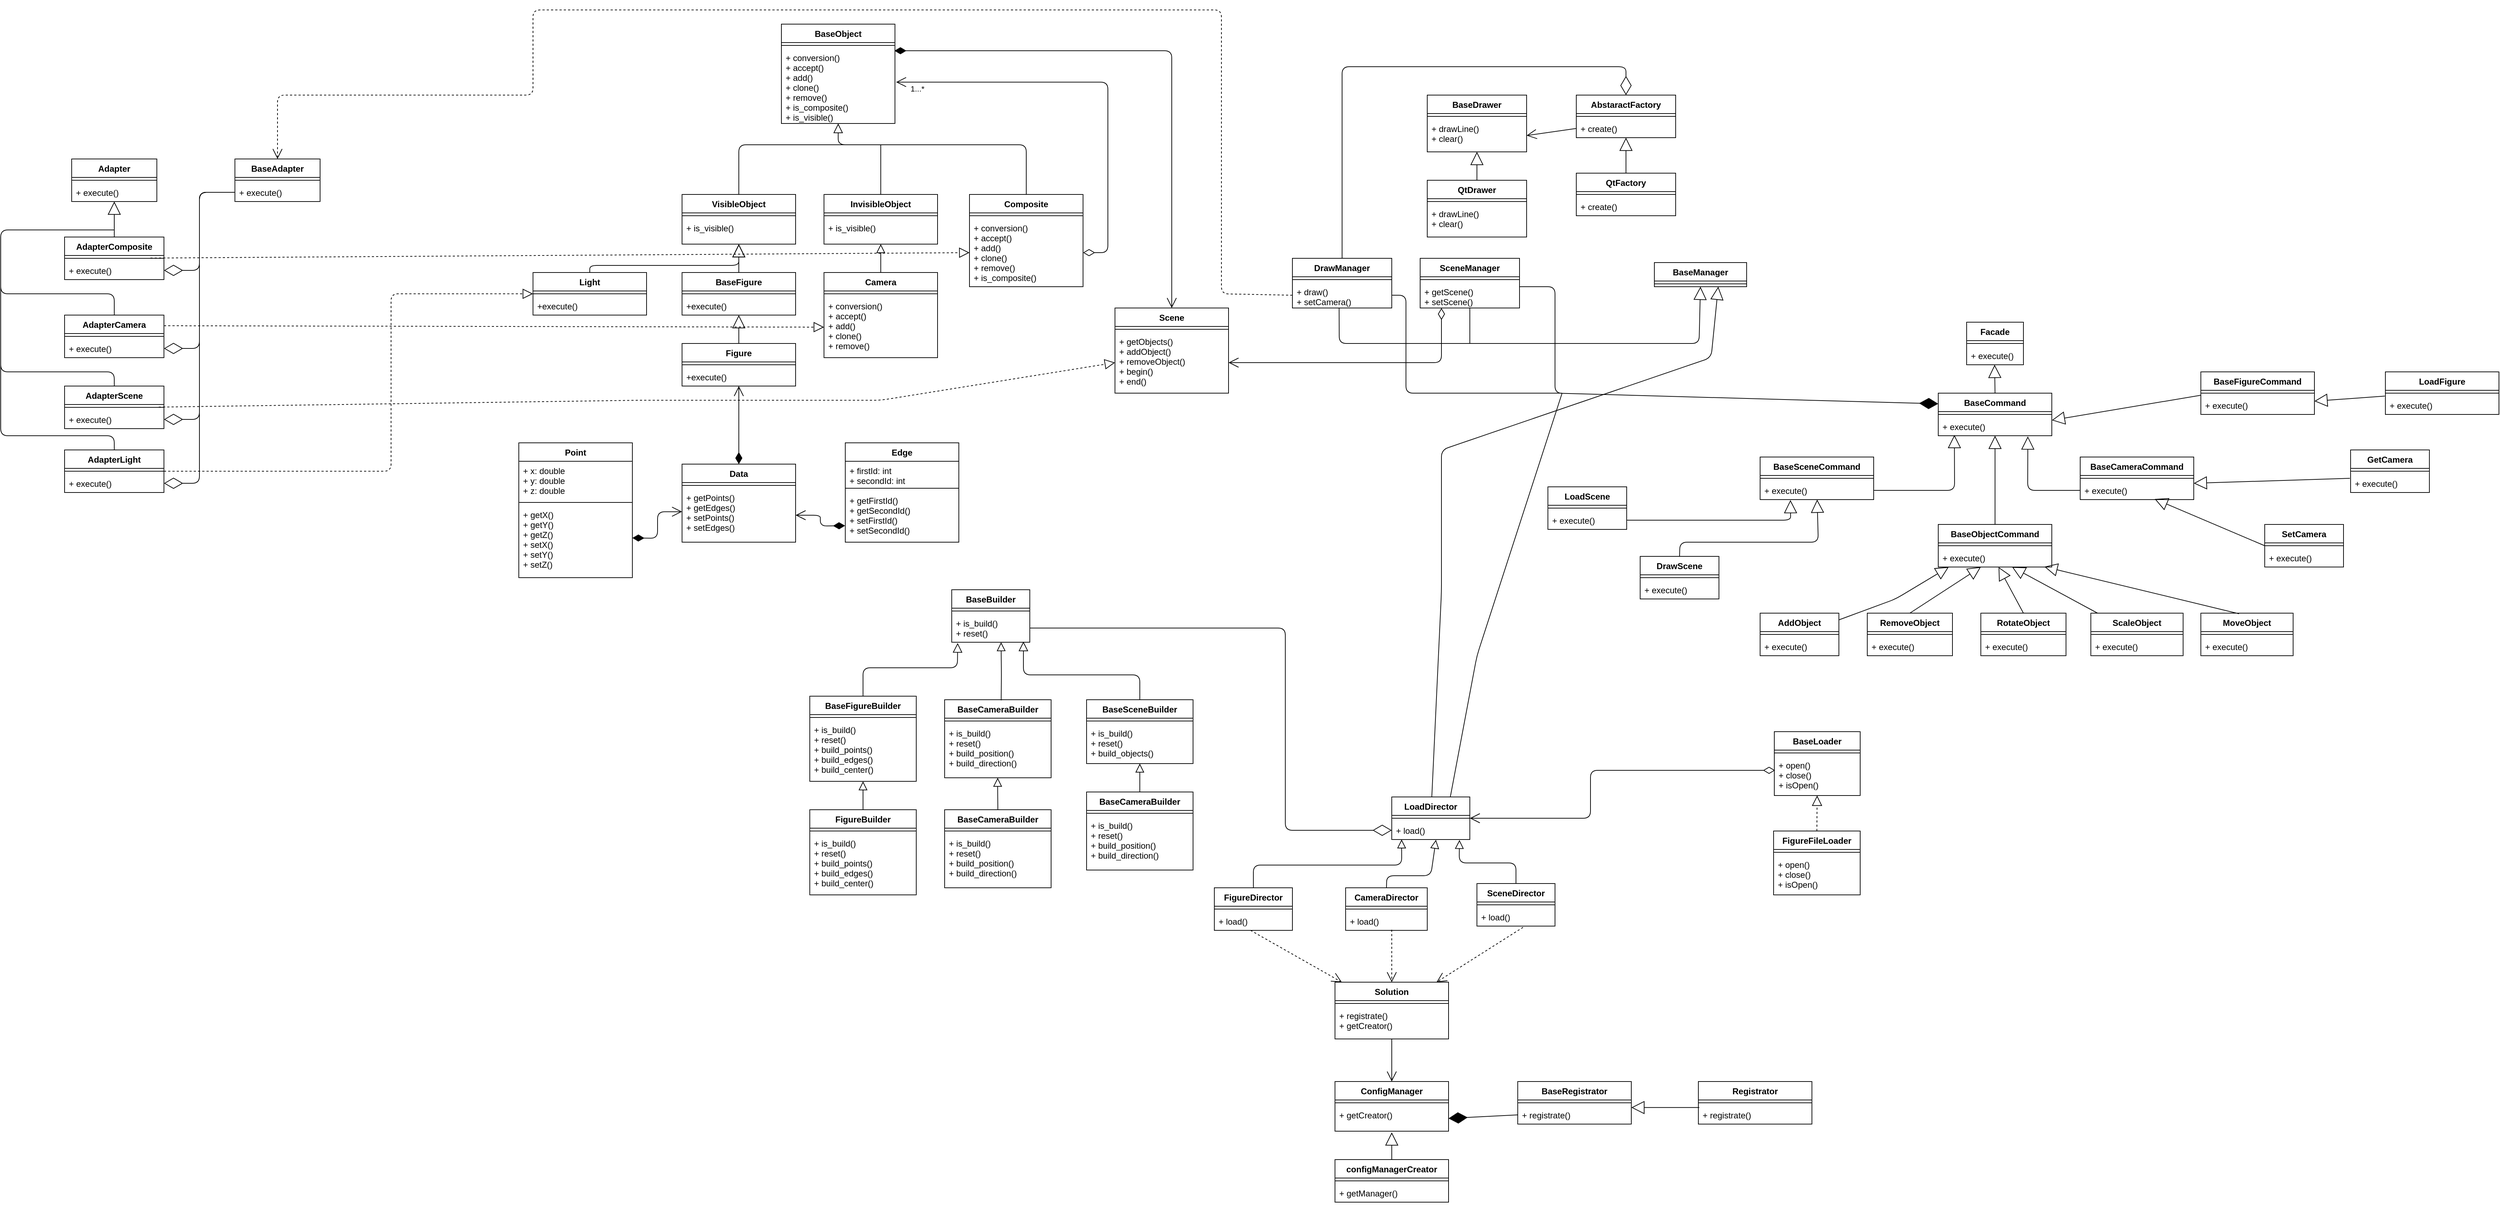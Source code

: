 <mxfile version="13.9.9" type="device"><diagram id="iCsF3zvDXGZwwIRkUBMl" name="Страница 1"><mxGraphModel dx="2842" dy="1794" grid="1" gridSize="10" guides="1" tooltips="1" connect="1" arrows="1" fold="1" page="1" pageScale="1" pageWidth="1169" pageHeight="827" background="none" math="0" shadow="0"><root><mxCell id="0"/><mxCell id="1" parent="0"/><mxCell id="YvYd5aY6UWbIAvhugofM-1" value="Facade" style="swimlane;fontStyle=1;align=center;verticalAlign=top;childLayout=stackLayout;horizontal=1;startSize=26;horizontalStack=0;resizeParent=1;resizeParentMax=0;resizeLast=0;collapsible=1;marginBottom=0;" parent="1" vertex="1"><mxGeometry x="1830" y="450" width="80" height="60" as="geometry"/></mxCell><mxCell id="YvYd5aY6UWbIAvhugofM-3" value="" style="line;strokeWidth=1;fillColor=none;align=left;verticalAlign=middle;spacingTop=-1;spacingLeft=3;spacingRight=3;rotatable=0;labelPosition=right;points=[];portConstraint=eastwest;" parent="YvYd5aY6UWbIAvhugofM-1" vertex="1"><mxGeometry y="26" width="80" height="8" as="geometry"/></mxCell><mxCell id="YvYd5aY6UWbIAvhugofM-4" value="+ execute()" style="text;strokeColor=none;fillColor=none;align=left;verticalAlign=top;spacingLeft=4;spacingRight=4;overflow=hidden;rotatable=0;points=[[0,0.5],[1,0.5]];portConstraint=eastwest;" parent="YvYd5aY6UWbIAvhugofM-1" vertex="1"><mxGeometry y="34" width="80" height="26" as="geometry"/></mxCell><mxCell id="YvYd5aY6UWbIAvhugofM-9" value="LoadDirector" style="swimlane;fontStyle=1;align=center;verticalAlign=top;childLayout=stackLayout;horizontal=1;startSize=26;horizontalStack=0;resizeParent=1;resizeParentMax=0;resizeLast=0;collapsible=1;marginBottom=0;" parent="1" vertex="1"><mxGeometry x="1020" y="1119" width="110" height="60" as="geometry"/></mxCell><mxCell id="YvYd5aY6UWbIAvhugofM-11" value="" style="line;strokeWidth=1;fillColor=none;align=left;verticalAlign=middle;spacingTop=-1;spacingLeft=3;spacingRight=3;rotatable=0;labelPosition=right;points=[];portConstraint=eastwest;" parent="YvYd5aY6UWbIAvhugofM-9" vertex="1"><mxGeometry y="26" width="110" height="8" as="geometry"/></mxCell><mxCell id="YvYd5aY6UWbIAvhugofM-12" value="+ load()" style="text;strokeColor=none;fillColor=none;align=left;verticalAlign=top;spacingLeft=4;spacingRight=4;overflow=hidden;rotatable=0;points=[[0,0.5],[1,0.5]];portConstraint=eastwest;" parent="YvYd5aY6UWbIAvhugofM-9" vertex="1"><mxGeometry y="34" width="110" height="26" as="geometry"/></mxCell><mxCell id="YvYd5aY6UWbIAvhugofM-13" value="FigureDirector" style="swimlane;fontStyle=1;align=center;verticalAlign=top;childLayout=stackLayout;horizontal=1;startSize=26;horizontalStack=0;resizeParent=1;resizeParentMax=0;resizeLast=0;collapsible=1;marginBottom=0;" parent="1" vertex="1"><mxGeometry x="770" y="1247" width="110" height="60" as="geometry"/></mxCell><mxCell id="YvYd5aY6UWbIAvhugofM-14" value="" style="line;strokeWidth=1;fillColor=none;align=left;verticalAlign=middle;spacingTop=-1;spacingLeft=3;spacingRight=3;rotatable=0;labelPosition=right;points=[];portConstraint=eastwest;" parent="YvYd5aY6UWbIAvhugofM-13" vertex="1"><mxGeometry y="26" width="110" height="8" as="geometry"/></mxCell><mxCell id="YvYd5aY6UWbIAvhugofM-15" value="+ load()" style="text;strokeColor=none;fillColor=none;align=left;verticalAlign=top;spacingLeft=4;spacingRight=4;overflow=hidden;rotatable=0;points=[[0,0.5],[1,0.5]];portConstraint=eastwest;" parent="YvYd5aY6UWbIAvhugofM-13" vertex="1"><mxGeometry y="34" width="110" height="26" as="geometry"/></mxCell><mxCell id="YvYd5aY6UWbIAvhugofM-16" value="CameraDirector" style="swimlane;fontStyle=1;align=center;verticalAlign=top;childLayout=stackLayout;horizontal=1;startSize=26;horizontalStack=0;resizeParent=1;resizeParentMax=0;resizeLast=0;collapsible=1;marginBottom=0;" parent="1" vertex="1"><mxGeometry x="955" y="1247" width="115" height="60" as="geometry"/></mxCell><mxCell id="YvYd5aY6UWbIAvhugofM-17" value="" style="line;strokeWidth=1;fillColor=none;align=left;verticalAlign=middle;spacingTop=-1;spacingLeft=3;spacingRight=3;rotatable=0;labelPosition=right;points=[];portConstraint=eastwest;" parent="YvYd5aY6UWbIAvhugofM-16" vertex="1"><mxGeometry y="26" width="115" height="8" as="geometry"/></mxCell><mxCell id="YvYd5aY6UWbIAvhugofM-18" value="+ load()" style="text;strokeColor=none;fillColor=none;align=left;verticalAlign=top;spacingLeft=4;spacingRight=4;overflow=hidden;rotatable=0;points=[[0,0.5],[1,0.5]];portConstraint=eastwest;" parent="YvYd5aY6UWbIAvhugofM-16" vertex="1"><mxGeometry y="34" width="115" height="26" as="geometry"/></mxCell><mxCell id="YvYd5aY6UWbIAvhugofM-19" value="SceneDirector" style="swimlane;fontStyle=1;align=center;verticalAlign=top;childLayout=stackLayout;horizontal=1;startSize=26;horizontalStack=0;resizeParent=1;resizeParentMax=0;resizeLast=0;collapsible=1;marginBottom=0;" parent="1" vertex="1"><mxGeometry x="1140" y="1241" width="110" height="60" as="geometry"/></mxCell><mxCell id="YvYd5aY6UWbIAvhugofM-20" value="" style="line;strokeWidth=1;fillColor=none;align=left;verticalAlign=middle;spacingTop=-1;spacingLeft=3;spacingRight=3;rotatable=0;labelPosition=right;points=[];portConstraint=eastwest;" parent="YvYd5aY6UWbIAvhugofM-19" vertex="1"><mxGeometry y="26" width="110" height="8" as="geometry"/></mxCell><mxCell id="YvYd5aY6UWbIAvhugofM-21" value="+ load()" style="text;strokeColor=none;fillColor=none;align=left;verticalAlign=top;spacingLeft=4;spacingRight=4;overflow=hidden;rotatable=0;points=[[0,0.5],[1,0.5]];portConstraint=eastwest;" parent="YvYd5aY6UWbIAvhugofM-19" vertex="1"><mxGeometry y="34" width="110" height="26" as="geometry"/></mxCell><mxCell id="YvYd5aY6UWbIAvhugofM-22" value="" style="endArrow=block;endSize=10;endFill=0;html=1;exitX=0.5;exitY=0;exitDx=0;exitDy=0;entryX=0.126;entryY=0.996;entryDx=0;entryDy=0;entryPerimeter=0;" parent="1" source="YvYd5aY6UWbIAvhugofM-13" target="YvYd5aY6UWbIAvhugofM-12" edge="1"><mxGeometry width="160" relative="1" as="geometry"><mxPoint x="980" y="1335" as="sourcePoint"/><mxPoint x="1034" y="1168" as="targetPoint"/><Array as="points"><mxPoint x="825" y="1215"/><mxPoint x="1034" y="1215"/></Array></mxGeometry></mxCell><mxCell id="YvYd5aY6UWbIAvhugofM-26" value="" style="endArrow=block;endSize=10;endFill=0;html=1;exitX=0.5;exitY=0;exitDx=0;exitDy=0;entryX=0.566;entryY=1.015;entryDx=0;entryDy=0;entryPerimeter=0;" parent="1" source="YvYd5aY6UWbIAvhugofM-16" target="YvYd5aY6UWbIAvhugofM-12" edge="1"><mxGeometry width="160" relative="1" as="geometry"><mxPoint x="1240" y="1165" as="sourcePoint"/><mxPoint x="1079" y="1166" as="targetPoint"/><Array as="points"><mxPoint x="1013" y="1230"/><mxPoint x="1075" y="1230"/></Array></mxGeometry></mxCell><mxCell id="YvYd5aY6UWbIAvhugofM-27" value="" style="endArrow=block;endSize=10;endFill=0;html=1;entryX=0.867;entryY=1.023;entryDx=0;entryDy=0;entryPerimeter=0;rounded=1;" parent="1" source="YvYd5aY6UWbIAvhugofM-19" target="YvYd5aY6UWbIAvhugofM-12" edge="1"><mxGeometry width="160" relative="1" as="geometry"><mxPoint x="1240" y="1242" as="sourcePoint"/><mxPoint x="1114.19" y="1164.998" as="targetPoint"/><Array as="points"><mxPoint x="1195" y="1212"/><mxPoint x="1115" y="1212"/></Array></mxGeometry></mxCell><mxCell id="YvYd5aY6UWbIAvhugofM-28" value="BaseBuilder" style="swimlane;fontStyle=1;align=center;verticalAlign=top;childLayout=stackLayout;horizontal=1;startSize=26;horizontalStack=0;resizeParent=1;resizeParentMax=0;resizeLast=0;collapsible=1;marginBottom=0;" parent="1" vertex="1"><mxGeometry x="400" y="827" width="110" height="74" as="geometry"/></mxCell><mxCell id="YvYd5aY6UWbIAvhugofM-30" value="" style="line;strokeWidth=1;fillColor=none;align=left;verticalAlign=middle;spacingTop=-1;spacingLeft=3;spacingRight=3;rotatable=0;labelPosition=right;points=[];portConstraint=eastwest;" parent="YvYd5aY6UWbIAvhugofM-28" vertex="1"><mxGeometry y="26" width="110" height="8" as="geometry"/></mxCell><mxCell id="YvYd5aY6UWbIAvhugofM-31" value="+ is_build()&#10;+ reset()" style="text;strokeColor=none;fillColor=none;align=left;verticalAlign=top;spacingLeft=4;spacingRight=4;overflow=hidden;rotatable=0;points=[[0,0.5],[1,0.5]];portConstraint=eastwest;" parent="YvYd5aY6UWbIAvhugofM-28" vertex="1"><mxGeometry y="34" width="110" height="40" as="geometry"/></mxCell><mxCell id="YvYd5aY6UWbIAvhugofM-32" value="BaseFigureBuilder" style="swimlane;fontStyle=1;align=center;verticalAlign=top;childLayout=stackLayout;horizontal=1;startSize=26;horizontalStack=0;resizeParent=1;resizeParentMax=0;resizeLast=0;collapsible=1;marginBottom=0;" parent="1" vertex="1"><mxGeometry x="200" y="977" width="150" height="120" as="geometry"/></mxCell><mxCell id="YvYd5aY6UWbIAvhugofM-33" value="" style="line;strokeWidth=1;fillColor=none;align=left;verticalAlign=middle;spacingTop=-1;spacingLeft=3;spacingRight=3;rotatable=0;labelPosition=right;points=[];portConstraint=eastwest;" parent="YvYd5aY6UWbIAvhugofM-32" vertex="1"><mxGeometry y="26" width="150" height="8" as="geometry"/></mxCell><mxCell id="YvYd5aY6UWbIAvhugofM-34" value="+ is_build()&#10;+ reset()&#10;+ build_points()&#10;+ build_edges()&#10;+ build_center()" style="text;strokeColor=none;fillColor=none;align=left;verticalAlign=top;spacingLeft=4;spacingRight=4;overflow=hidden;rotatable=0;points=[[0,0.5],[1,0.5]];portConstraint=eastwest;" parent="YvYd5aY6UWbIAvhugofM-32" vertex="1"><mxGeometry y="34" width="150" height="86" as="geometry"/></mxCell><mxCell id="YvYd5aY6UWbIAvhugofM-35" value="" style="endArrow=block;endSize=11;endFill=0;html=1;exitX=0.5;exitY=0;exitDx=0;exitDy=0;entryX=0.076;entryY=1.027;entryDx=0;entryDy=0;entryPerimeter=0;" parent="1" source="YvYd5aY6UWbIAvhugofM-32" target="YvYd5aY6UWbIAvhugofM-31" edge="1"><mxGeometry width="160" relative="1" as="geometry"><mxPoint x="520" y="1025.15" as="sourcePoint"/><mxPoint x="607.98" y="946.996" as="targetPoint"/><Array as="points"><mxPoint x="275" y="937"/><mxPoint x="340" y="937"/><mxPoint x="408" y="937"/></Array></mxGeometry></mxCell><mxCell id="YvYd5aY6UWbIAvhugofM-36" value="FigureBuilder" style="swimlane;fontStyle=1;align=center;verticalAlign=top;childLayout=stackLayout;horizontal=1;startSize=26;horizontalStack=0;resizeParent=1;resizeParentMax=0;resizeLast=0;collapsible=1;marginBottom=0;" parent="1" vertex="1"><mxGeometry x="200" y="1137" width="150" height="120" as="geometry"/></mxCell><mxCell id="YvYd5aY6UWbIAvhugofM-37" value="" style="line;strokeWidth=1;fillColor=none;align=left;verticalAlign=middle;spacingTop=-1;spacingLeft=3;spacingRight=3;rotatable=0;labelPosition=right;points=[];portConstraint=eastwest;" parent="YvYd5aY6UWbIAvhugofM-36" vertex="1"><mxGeometry y="26" width="150" height="8" as="geometry"/></mxCell><mxCell id="YvYd5aY6UWbIAvhugofM-38" value="+ is_build()&#10;+ reset()&#10;+ build_points()&#10;+ build_edges()&#10;+ build_center()" style="text;strokeColor=none;fillColor=none;align=left;verticalAlign=top;spacingLeft=4;spacingRight=4;overflow=hidden;rotatable=0;points=[[0,0.5],[1,0.5]];portConstraint=eastwest;" parent="YvYd5aY6UWbIAvhugofM-36" vertex="1"><mxGeometry y="34" width="150" height="86" as="geometry"/></mxCell><mxCell id="YvYd5aY6UWbIAvhugofM-39" value="" style="endArrow=block;endSize=10;endFill=0;html=1;exitX=0.5;exitY=0;exitDx=0;exitDy=0;" parent="1" source="YvYd5aY6UWbIAvhugofM-36" target="YvYd5aY6UWbIAvhugofM-34" edge="1"><mxGeometry width="160" relative="1" as="geometry"><mxPoint x="870" y="1167" as="sourcePoint"/><mxPoint x="272" y="1099" as="targetPoint"/><Array as="points"/></mxGeometry></mxCell><mxCell id="YvYd5aY6UWbIAvhugofM-42" value="BaseCameraBuilder" style="swimlane;fontStyle=1;align=center;verticalAlign=top;childLayout=stackLayout;horizontal=1;startSize=26;horizontalStack=0;resizeParent=1;resizeParentMax=0;resizeLast=0;collapsible=1;marginBottom=0;" parent="1" vertex="1"><mxGeometry x="390" y="982" width="150" height="110" as="geometry"/></mxCell><mxCell id="YvYd5aY6UWbIAvhugofM-43" value="" style="line;strokeWidth=1;fillColor=none;align=left;verticalAlign=middle;spacingTop=-1;spacingLeft=3;spacingRight=3;rotatable=0;labelPosition=right;points=[];portConstraint=eastwest;" parent="YvYd5aY6UWbIAvhugofM-42" vertex="1"><mxGeometry y="26" width="150" height="8" as="geometry"/></mxCell><mxCell id="YvYd5aY6UWbIAvhugofM-44" value="+ is_build()&#10;+ reset()&#10;+ build_position()&#10;+ build_direction()" style="text;strokeColor=none;fillColor=none;align=left;verticalAlign=top;spacingLeft=4;spacingRight=4;overflow=hidden;rotatable=0;points=[[0,0.5],[1,0.5]];portConstraint=eastwest;" parent="YvYd5aY6UWbIAvhugofM-42" vertex="1"><mxGeometry y="34" width="150" height="76" as="geometry"/></mxCell><mxCell id="YvYd5aY6UWbIAvhugofM-45" value="BaseCameraBuilder" style="swimlane;fontStyle=1;align=center;verticalAlign=top;childLayout=stackLayout;horizontal=1;startSize=26;horizontalStack=0;resizeParent=1;resizeParentMax=0;resizeLast=0;collapsible=1;marginBottom=0;" parent="1" vertex="1"><mxGeometry x="390" y="1137" width="150" height="110" as="geometry"/></mxCell><mxCell id="YvYd5aY6UWbIAvhugofM-46" value="" style="line;strokeWidth=1;fillColor=none;align=left;verticalAlign=middle;spacingTop=-1;spacingLeft=3;spacingRight=3;rotatable=0;labelPosition=right;points=[];portConstraint=eastwest;" parent="YvYd5aY6UWbIAvhugofM-45" vertex="1"><mxGeometry y="26" width="150" height="8" as="geometry"/></mxCell><mxCell id="YvYd5aY6UWbIAvhugofM-47" value="+ is_build()&#10;+ reset()&#10;+ build_position()&#10;+ build_direction()" style="text;strokeColor=none;fillColor=none;align=left;verticalAlign=top;spacingLeft=4;spacingRight=4;overflow=hidden;rotatable=0;points=[[0,0.5],[1,0.5]];portConstraint=eastwest;" parent="YvYd5aY6UWbIAvhugofM-45" vertex="1"><mxGeometry y="34" width="150" height="76" as="geometry"/></mxCell><mxCell id="YvYd5aY6UWbIAvhugofM-48" value="" style="endArrow=block;endSize=10;endFill=0;html=1;exitX=0.5;exitY=0;exitDx=0;exitDy=0;" parent="1" source="YvYd5aY6UWbIAvhugofM-45" target="YvYd5aY6UWbIAvhugofM-44" edge="1"><mxGeometry width="160" relative="1" as="geometry"><mxPoint x="464.66" y="1127" as="sourcePoint"/><mxPoint x="465" y="1097" as="targetPoint"/><Array as="points"><mxPoint x="464.66" y="1107"/></Array></mxGeometry></mxCell><mxCell id="YvYd5aY6UWbIAvhugofM-50" value="" style="endArrow=block;endSize=10;endFill=0;html=1;entryX=0.632;entryY=1;entryDx=0;entryDy=0;entryPerimeter=0;exitX=0.531;exitY=0.008;exitDx=0;exitDy=0;exitPerimeter=0;" parent="1" source="YvYd5aY6UWbIAvhugofM-42" target="YvYd5aY6UWbIAvhugofM-31" edge="1"><mxGeometry width="160" relative="1" as="geometry"><mxPoint x="470.34" y="977" as="sourcePoint"/><mxPoint x="470.117" y="927" as="targetPoint"/><Array as="points"><mxPoint x="470.0" y="947"/></Array></mxGeometry></mxCell><mxCell id="YvYd5aY6UWbIAvhugofM-51" value="BaseSceneBuilder" style="swimlane;fontStyle=1;align=center;verticalAlign=top;childLayout=stackLayout;horizontal=1;startSize=26;horizontalStack=0;resizeParent=1;resizeParentMax=0;resizeLast=0;collapsible=1;marginBottom=0;" parent="1" vertex="1"><mxGeometry x="590" y="982" width="150" height="90" as="geometry"/></mxCell><mxCell id="YvYd5aY6UWbIAvhugofM-52" value="" style="line;strokeWidth=1;fillColor=none;align=left;verticalAlign=middle;spacingTop=-1;spacingLeft=3;spacingRight=3;rotatable=0;labelPosition=right;points=[];portConstraint=eastwest;" parent="YvYd5aY6UWbIAvhugofM-51" vertex="1"><mxGeometry y="26" width="150" height="8" as="geometry"/></mxCell><mxCell id="YvYd5aY6UWbIAvhugofM-53" value="+ is_build()&#10;+ reset()&#10;+ build_objects()" style="text;strokeColor=none;fillColor=none;align=left;verticalAlign=top;spacingLeft=4;spacingRight=4;overflow=hidden;rotatable=0;points=[[0,0.5],[1,0.5]];portConstraint=eastwest;" parent="YvYd5aY6UWbIAvhugofM-51" vertex="1"><mxGeometry y="34" width="150" height="56" as="geometry"/></mxCell><mxCell id="YvYd5aY6UWbIAvhugofM-54" value="BaseLoader" style="swimlane;fontStyle=1;align=center;verticalAlign=top;childLayout=stackLayout;horizontal=1;startSize=26;horizontalStack=0;resizeParent=1;resizeParentMax=0;resizeLast=0;collapsible=1;marginBottom=0;" parent="1" vertex="1"><mxGeometry x="1559" y="1027" width="121" height="90" as="geometry"/></mxCell><mxCell id="YvYd5aY6UWbIAvhugofM-55" value="" style="line;strokeWidth=1;fillColor=none;align=left;verticalAlign=middle;spacingTop=-1;spacingLeft=3;spacingRight=3;rotatable=0;labelPosition=right;points=[];portConstraint=eastwest;" parent="YvYd5aY6UWbIAvhugofM-54" vertex="1"><mxGeometry y="26" width="121" height="8" as="geometry"/></mxCell><mxCell id="YvYd5aY6UWbIAvhugofM-56" value="+ open()&#10;+ close()&#10;+ isOpen()&#10;" style="text;strokeColor=none;fillColor=none;align=left;verticalAlign=top;spacingLeft=4;spacingRight=4;overflow=hidden;rotatable=0;points=[[0,0.5],[1,0.5]];portConstraint=eastwest;" parent="YvYd5aY6UWbIAvhugofM-54" vertex="1"><mxGeometry y="34" width="121" height="56" as="geometry"/></mxCell><mxCell id="YvYd5aY6UWbIAvhugofM-57" value="FigureFileLoader" style="swimlane;fontStyle=1;align=center;verticalAlign=top;childLayout=stackLayout;horizontal=1;startSize=26;horizontalStack=0;resizeParent=1;resizeParentMax=0;resizeLast=0;collapsible=1;marginBottom=0;" parent="1" vertex="1"><mxGeometry x="1558" y="1167" width="122" height="90" as="geometry"/></mxCell><mxCell id="YvYd5aY6UWbIAvhugofM-58" value="" style="line;strokeWidth=1;fillColor=none;align=left;verticalAlign=middle;spacingTop=-1;spacingLeft=3;spacingRight=3;rotatable=0;labelPosition=right;points=[];portConstraint=eastwest;" parent="YvYd5aY6UWbIAvhugofM-57" vertex="1"><mxGeometry y="26" width="122" height="8" as="geometry"/></mxCell><mxCell id="YvYd5aY6UWbIAvhugofM-59" value="+ open()&#10;+ close()&#10;+ isOpen()&#10;" style="text;strokeColor=none;fillColor=none;align=left;verticalAlign=top;spacingLeft=4;spacingRight=4;overflow=hidden;rotatable=0;points=[[0,0.5],[1,0.5]];portConstraint=eastwest;" parent="YvYd5aY6UWbIAvhugofM-57" vertex="1"><mxGeometry y="34" width="122" height="56" as="geometry"/></mxCell><mxCell id="YvYd5aY6UWbIAvhugofM-60" value="" style="endArrow=open;html=1;endSize=12;startArrow=diamondThin;startSize=14;startFill=0;edgeStyle=orthogonalEdgeStyle;align=left;verticalAlign=bottom;exitX=0.009;exitY=0.366;exitDx=0;exitDy=0;exitPerimeter=0;entryX=1;entryY=0.5;entryDx=0;entryDy=0;" parent="1" source="YvYd5aY6UWbIAvhugofM-56" target="YvYd5aY6UWbIAvhugofM-9" edge="1"><mxGeometry x="-1" y="3" relative="1" as="geometry"><mxPoint x="1470" y="1083.546" as="sourcePoint"/><mxPoint x="1737.57" y="1326.46" as="targetPoint"/><Array as="points"><mxPoint x="1300" y="1082"/><mxPoint x="1300" y="1149"/></Array></mxGeometry></mxCell><mxCell id="YvYd5aY6UWbIAvhugofM-61" value="BaseCameraBuilder" style="swimlane;fontStyle=1;align=center;verticalAlign=top;childLayout=stackLayout;horizontal=1;startSize=26;horizontalStack=0;resizeParent=1;resizeParentMax=0;resizeLast=0;collapsible=1;marginBottom=0;" parent="1" vertex="1"><mxGeometry x="590" y="1112" width="150" height="110" as="geometry"/></mxCell><mxCell id="YvYd5aY6UWbIAvhugofM-62" value="" style="line;strokeWidth=1;fillColor=none;align=left;verticalAlign=middle;spacingTop=-1;spacingLeft=3;spacingRight=3;rotatable=0;labelPosition=right;points=[];portConstraint=eastwest;" parent="YvYd5aY6UWbIAvhugofM-61" vertex="1"><mxGeometry y="26" width="150" height="8" as="geometry"/></mxCell><mxCell id="YvYd5aY6UWbIAvhugofM-63" value="+ is_build()&#10;+ reset()&#10;+ build_position()&#10;+ build_direction()" style="text;strokeColor=none;fillColor=none;align=left;verticalAlign=top;spacingLeft=4;spacingRight=4;overflow=hidden;rotatable=0;points=[[0,0.5],[1,0.5]];portConstraint=eastwest;" parent="YvYd5aY6UWbIAvhugofM-61" vertex="1"><mxGeometry y="34" width="150" height="76" as="geometry"/></mxCell><mxCell id="YvYd5aY6UWbIAvhugofM-65" value="" style="endArrow=block;endSize=11;endFill=0;html=1;exitX=0.5;exitY=0;exitDx=0;exitDy=0;entryX=0.918;entryY=0.975;entryDx=0;entryDy=0;entryPerimeter=0;" parent="1" source="YvYd5aY6UWbIAvhugofM-51" target="YvYd5aY6UWbIAvhugofM-31" edge="1"><mxGeometry width="160" relative="1" as="geometry"><mxPoint x="285" y="987" as="sourcePoint"/><mxPoint x="418.36" y="912.08" as="targetPoint"/><Array as="points"><mxPoint x="665" y="947"/><mxPoint x="501" y="947"/></Array></mxGeometry></mxCell><mxCell id="YvYd5aY6UWbIAvhugofM-66" value="" style="endArrow=block;endSize=10;endFill=0;html=1;" parent="1" source="YvYd5aY6UWbIAvhugofM-61" target="YvYd5aY6UWbIAvhugofM-53" edge="1"><mxGeometry width="160" relative="1" as="geometry"><mxPoint x="475" y="1147" as="sourcePoint"/><mxPoint x="474.756" y="1102" as="targetPoint"/><Array as="points"/></mxGeometry></mxCell><mxCell id="YvYd5aY6UWbIAvhugofM-71" value="" style="endArrow=block;dashed=1;endFill=0;endSize=12;html=1;exitX=0.5;exitY=0;exitDx=0;exitDy=0;" parent="1" source="YvYd5aY6UWbIAvhugofM-57" target="YvYd5aY6UWbIAvhugofM-56" edge="1"><mxGeometry width="160" relative="1" as="geometry"><mxPoint x="1210" y="1067" as="sourcePoint"/><mxPoint x="1370" y="1067" as="targetPoint"/></mxGeometry></mxCell><mxCell id="YvYd5aY6UWbIAvhugofM-73" value="BaseObject" style="swimlane;fontStyle=1;align=center;verticalAlign=top;childLayout=stackLayout;horizontal=1;startSize=26;horizontalStack=0;resizeParent=1;resizeParentMax=0;resizeLast=0;collapsible=1;marginBottom=0;" parent="1" vertex="1"><mxGeometry x="160" y="30" width="160" height="140" as="geometry"/></mxCell><mxCell id="YvYd5aY6UWbIAvhugofM-75" value="" style="line;strokeWidth=1;fillColor=none;align=left;verticalAlign=middle;spacingTop=-1;spacingLeft=3;spacingRight=3;rotatable=0;labelPosition=right;points=[];portConstraint=eastwest;" parent="YvYd5aY6UWbIAvhugofM-73" vertex="1"><mxGeometry y="26" width="160" height="8" as="geometry"/></mxCell><mxCell id="YvYd5aY6UWbIAvhugofM-76" value="+ conversion()&#10;+ accept()&#10;+ add()&#10;+ clone()&#10;+ remove()&#10;+ is_composite()&#10;+ is_visible()" style="text;strokeColor=none;fillColor=none;align=left;verticalAlign=top;spacingLeft=4;spacingRight=4;overflow=hidden;rotatable=0;points=[[0,0.5],[1,0.5]];portConstraint=eastwest;" parent="YvYd5aY6UWbIAvhugofM-73" vertex="1"><mxGeometry y="34" width="160" height="106" as="geometry"/></mxCell><mxCell id="YvYd5aY6UWbIAvhugofM-79" value="Figure&#10;" style="swimlane;fontStyle=1;align=center;verticalAlign=top;childLayout=stackLayout;horizontal=1;startSize=26;horizontalStack=0;resizeParent=1;resizeParentMax=0;resizeLast=0;collapsible=1;marginBottom=0;" parent="1" vertex="1"><mxGeometry x="20" y="480" width="160" height="60" as="geometry"/></mxCell><mxCell id="YvYd5aY6UWbIAvhugofM-80" value="" style="line;strokeWidth=1;fillColor=none;align=left;verticalAlign=middle;spacingTop=-1;spacingLeft=3;spacingRight=3;rotatable=0;labelPosition=right;points=[];portConstraint=eastwest;" parent="YvYd5aY6UWbIAvhugofM-79" vertex="1"><mxGeometry y="26" width="160" height="8" as="geometry"/></mxCell><mxCell id="YvYd5aY6UWbIAvhugofM-81" value="+execute()" style="text;strokeColor=none;fillColor=none;align=left;verticalAlign=top;spacingLeft=4;spacingRight=4;overflow=hidden;rotatable=0;points=[[0,0.5],[1,0.5]];portConstraint=eastwest;" parent="YvYd5aY6UWbIAvhugofM-79" vertex="1"><mxGeometry y="34" width="160" height="26" as="geometry"/></mxCell><mxCell id="YvYd5aY6UWbIAvhugofM-82" value="VisibleObject" style="swimlane;fontStyle=1;align=center;verticalAlign=top;childLayout=stackLayout;horizontal=1;startSize=26;horizontalStack=0;resizeParent=1;resizeParentMax=0;resizeLast=0;collapsible=1;marginBottom=0;" parent="1" vertex="1"><mxGeometry x="20" y="270" width="160" height="70" as="geometry"/></mxCell><mxCell id="YvYd5aY6UWbIAvhugofM-83" value="" style="line;strokeWidth=1;fillColor=none;align=left;verticalAlign=middle;spacingTop=-1;spacingLeft=3;spacingRight=3;rotatable=0;labelPosition=right;points=[];portConstraint=eastwest;" parent="YvYd5aY6UWbIAvhugofM-82" vertex="1"><mxGeometry y="26" width="160" height="8" as="geometry"/></mxCell><mxCell id="YvYd5aY6UWbIAvhugofM-84" value="+ is_visible()" style="text;strokeColor=none;fillColor=none;align=left;verticalAlign=top;spacingLeft=4;spacingRight=4;overflow=hidden;rotatable=0;points=[[0,0.5],[1,0.5]];portConstraint=eastwest;" parent="YvYd5aY6UWbIAvhugofM-82" vertex="1"><mxGeometry y="34" width="160" height="36" as="geometry"/></mxCell><mxCell id="YvYd5aY6UWbIAvhugofM-85" value="InvisibleObject" style="swimlane;fontStyle=1;align=center;verticalAlign=top;childLayout=stackLayout;horizontal=1;startSize=26;horizontalStack=0;resizeParent=1;resizeParentMax=0;resizeLast=0;collapsible=1;marginBottom=0;" parent="1" vertex="1"><mxGeometry x="220" y="270" width="160" height="70" as="geometry"/></mxCell><mxCell id="YvYd5aY6UWbIAvhugofM-86" value="" style="line;strokeWidth=1;fillColor=none;align=left;verticalAlign=middle;spacingTop=-1;spacingLeft=3;spacingRight=3;rotatable=0;labelPosition=right;points=[];portConstraint=eastwest;" parent="YvYd5aY6UWbIAvhugofM-85" vertex="1"><mxGeometry y="26" width="160" height="8" as="geometry"/></mxCell><mxCell id="YvYd5aY6UWbIAvhugofM-87" value="+ is_visible()" style="text;strokeColor=none;fillColor=none;align=left;verticalAlign=top;spacingLeft=4;spacingRight=4;overflow=hidden;rotatable=0;points=[[0,0.5],[1,0.5]];portConstraint=eastwest;" parent="YvYd5aY6UWbIAvhugofM-85" vertex="1"><mxGeometry y="34" width="160" height="36" as="geometry"/></mxCell><mxCell id="YvYd5aY6UWbIAvhugofM-88" value="Camera" style="swimlane;fontStyle=1;align=center;verticalAlign=top;childLayout=stackLayout;horizontal=1;startSize=26;horizontalStack=0;resizeParent=1;resizeParentMax=0;resizeLast=0;collapsible=1;marginBottom=0;" parent="1" vertex="1"><mxGeometry x="220" y="380" width="160" height="120" as="geometry"/></mxCell><mxCell id="YvYd5aY6UWbIAvhugofM-89" value="" style="line;strokeWidth=1;fillColor=none;align=left;verticalAlign=middle;spacingTop=-1;spacingLeft=3;spacingRight=3;rotatable=0;labelPosition=right;points=[];portConstraint=eastwest;" parent="YvYd5aY6UWbIAvhugofM-88" vertex="1"><mxGeometry y="26" width="160" height="8" as="geometry"/></mxCell><mxCell id="YvYd5aY6UWbIAvhugofM-90" value="+ conversion()&#10;+ accept()&#10;+ add()&#10;+ clone()&#10;+ remove()&#10;" style="text;strokeColor=none;fillColor=none;align=left;verticalAlign=top;spacingLeft=4;spacingRight=4;overflow=hidden;rotatable=0;points=[[0,0.5],[1,0.5]];portConstraint=eastwest;" parent="YvYd5aY6UWbIAvhugofM-88" vertex="1"><mxGeometry y="34" width="160" height="86" as="geometry"/></mxCell><mxCell id="YvYd5aY6UWbIAvhugofM-91" value="Composite" style="swimlane;fontStyle=1;align=center;verticalAlign=top;childLayout=stackLayout;horizontal=1;startSize=26;horizontalStack=0;resizeParent=1;resizeParentMax=0;resizeLast=0;collapsible=1;marginBottom=0;" parent="1" vertex="1"><mxGeometry x="425" y="270" width="160" height="130" as="geometry"/></mxCell><mxCell id="YvYd5aY6UWbIAvhugofM-92" value="" style="line;strokeWidth=1;fillColor=none;align=left;verticalAlign=middle;spacingTop=-1;spacingLeft=3;spacingRight=3;rotatable=0;labelPosition=right;points=[];portConstraint=eastwest;" parent="YvYd5aY6UWbIAvhugofM-91" vertex="1"><mxGeometry y="26" width="160" height="8" as="geometry"/></mxCell><mxCell id="YvYd5aY6UWbIAvhugofM-93" value="+ conversion()&#10;+ accept()&#10;+ add()&#10;+ clone()&#10;+ remove()&#10;+ is_composite()&#10;" style="text;strokeColor=none;fillColor=none;align=left;verticalAlign=top;spacingLeft=4;spacingRight=4;overflow=hidden;rotatable=0;points=[[0,0.5],[1,0.5]];portConstraint=eastwest;" parent="YvYd5aY6UWbIAvhugofM-91" vertex="1"><mxGeometry y="34" width="160" height="96" as="geometry"/></mxCell><mxCell id="YvYd5aY6UWbIAvhugofM-94" value="" style="endArrow=block;endSize=11;endFill=0;html=1;exitX=0.5;exitY=0;exitDx=0;exitDy=0;" parent="1" source="YvYd5aY6UWbIAvhugofM-91" target="YvYd5aY6UWbIAvhugofM-76" edge="1"><mxGeometry width="160" relative="1" as="geometry"><mxPoint x="514.02" y="210" as="sourcePoint"/><mxPoint x="350" y="128" as="targetPoint"/><Array as="points"><mxPoint x="505" y="200"/><mxPoint x="240" y="200"/></Array></mxGeometry></mxCell><mxCell id="YvYd5aY6UWbIAvhugofM-95" value="" style="endArrow=none;html=1;exitX=0.5;exitY=0;exitDx=0;exitDy=0;" parent="1" source="YvYd5aY6UWbIAvhugofM-85" edge="1"><mxGeometry width="50" height="50" relative="1" as="geometry"><mxPoint x="460" y="330" as="sourcePoint"/><mxPoint x="300" y="200" as="targetPoint"/></mxGeometry></mxCell><mxCell id="YvYd5aY6UWbIAvhugofM-96" value="" style="endArrow=none;html=1;exitX=0.5;exitY=0;exitDx=0;exitDy=0;" parent="1" source="YvYd5aY6UWbIAvhugofM-82" edge="1"><mxGeometry width="50" height="50" relative="1" as="geometry"><mxPoint x="310" y="280" as="sourcePoint"/><mxPoint x="260" y="200" as="targetPoint"/><Array as="points"><mxPoint x="100" y="200"/></Array></mxGeometry></mxCell><mxCell id="YvYd5aY6UWbIAvhugofM-97" value="1...*" style="endArrow=open;html=1;endSize=12;startArrow=diamondThin;startSize=14;startFill=0;edgeStyle=orthogonalEdgeStyle;align=left;verticalAlign=bottom;exitX=1;exitY=0.5;exitDx=0;exitDy=0;entryX=1.01;entryY=0.45;entryDx=0;entryDy=0;entryPerimeter=0;" parent="1" source="YvYd5aY6UWbIAvhugofM-93" target="YvYd5aY6UWbIAvhugofM-76" edge="1"><mxGeometry x="0.936" y="18" relative="1" as="geometry"><mxPoint x="400" y="220" as="sourcePoint"/><mxPoint x="560" y="220" as="targetPoint"/><Array as="points"><mxPoint x="620" y="352"/><mxPoint x="620" y="112"/></Array><mxPoint as="offset"/></mxGeometry></mxCell><mxCell id="YvYd5aY6UWbIAvhugofM-98" value="" style="endArrow=block;endSize=10;endFill=0;html=1;exitX=0.5;exitY=0;exitDx=0;exitDy=0;" parent="1" source="YvYd5aY6UWbIAvhugofM-88" target="YvYd5aY6UWbIAvhugofM-87" edge="1"><mxGeometry width="160" relative="1" as="geometry"><mxPoint x="439.65" y="735.88" as="sourcePoint"/><mxPoint x="439.52" y="654" as="targetPoint"/><Array as="points"><mxPoint x="300" y="360"/></Array></mxGeometry></mxCell><mxCell id="YvYd5aY6UWbIAvhugofM-100" value="Edge" style="swimlane;fontStyle=1;align=center;verticalAlign=top;childLayout=stackLayout;horizontal=1;startSize=26;horizontalStack=0;resizeParent=1;resizeParentMax=0;resizeLast=0;collapsible=1;marginBottom=0;" parent="1" vertex="1"><mxGeometry x="250" y="620" width="160" height="140" as="geometry"/></mxCell><mxCell id="YvYd5aY6UWbIAvhugofM-101" value="+ firstId: int&#10;+ secondId: int" style="text;strokeColor=none;fillColor=none;align=left;verticalAlign=top;spacingLeft=4;spacingRight=4;overflow=hidden;rotatable=0;points=[[0,0.5],[1,0.5]];portConstraint=eastwest;" parent="YvYd5aY6UWbIAvhugofM-100" vertex="1"><mxGeometry y="26" width="160" height="34" as="geometry"/></mxCell><mxCell id="YvYd5aY6UWbIAvhugofM-102" value="" style="line;strokeWidth=1;fillColor=none;align=left;verticalAlign=middle;spacingTop=-1;spacingLeft=3;spacingRight=3;rotatable=0;labelPosition=right;points=[];portConstraint=eastwest;" parent="YvYd5aY6UWbIAvhugofM-100" vertex="1"><mxGeometry y="60" width="160" height="8" as="geometry"/></mxCell><mxCell id="YvYd5aY6UWbIAvhugofM-103" value="+ getFirstId()&#10;+ getSecondId()&#10;+ setFirstId()&#10;+ setSecondId()" style="text;strokeColor=none;fillColor=none;align=left;verticalAlign=top;spacingLeft=4;spacingRight=4;overflow=hidden;rotatable=0;points=[[0,0.5],[1,0.5]];portConstraint=eastwest;" parent="YvYd5aY6UWbIAvhugofM-100" vertex="1"><mxGeometry y="68" width="160" height="72" as="geometry"/></mxCell><mxCell id="YvYd5aY6UWbIAvhugofM-104" value="Point" style="swimlane;fontStyle=1;align=center;verticalAlign=top;childLayout=stackLayout;horizontal=1;startSize=26;horizontalStack=0;resizeParent=1;resizeParentMax=0;resizeLast=0;collapsible=1;marginBottom=0;" parent="1" vertex="1"><mxGeometry x="-210" y="620" width="160" height="190" as="geometry"/></mxCell><mxCell id="YvYd5aY6UWbIAvhugofM-105" value="+ x: double&#10;+ y: double&#10;+ z: double" style="text;strokeColor=none;fillColor=none;align=left;verticalAlign=top;spacingLeft=4;spacingRight=4;overflow=hidden;rotatable=0;points=[[0,0.5],[1,0.5]];portConstraint=eastwest;" parent="YvYd5aY6UWbIAvhugofM-104" vertex="1"><mxGeometry y="26" width="160" height="54" as="geometry"/></mxCell><mxCell id="YvYd5aY6UWbIAvhugofM-106" value="" style="line;strokeWidth=1;fillColor=none;align=left;verticalAlign=middle;spacingTop=-1;spacingLeft=3;spacingRight=3;rotatable=0;labelPosition=right;points=[];portConstraint=eastwest;" parent="YvYd5aY6UWbIAvhugofM-104" vertex="1"><mxGeometry y="80" width="160" height="8" as="geometry"/></mxCell><mxCell id="YvYd5aY6UWbIAvhugofM-107" value="+ getX()&#10;+ getY()&#10;+ getZ()&#10;+ setX()&#10;+ setY()&#10;+ setZ()" style="text;strokeColor=none;fillColor=none;align=left;verticalAlign=top;spacingLeft=4;spacingRight=4;overflow=hidden;rotatable=0;points=[[0,0.5],[1,0.5]];portConstraint=eastwest;" parent="YvYd5aY6UWbIAvhugofM-104" vertex="1"><mxGeometry y="88" width="160" height="102" as="geometry"/></mxCell><mxCell id="YvYd5aY6UWbIAvhugofM-108" value="Data" style="swimlane;fontStyle=1;align=center;verticalAlign=top;childLayout=stackLayout;horizontal=1;startSize=26;horizontalStack=0;resizeParent=1;resizeParentMax=0;resizeLast=0;collapsible=1;marginBottom=0;" parent="1" vertex="1"><mxGeometry x="20" y="650" width="160" height="110" as="geometry"/></mxCell><mxCell id="YvYd5aY6UWbIAvhugofM-110" value="" style="line;strokeWidth=1;fillColor=none;align=left;verticalAlign=middle;spacingTop=-1;spacingLeft=3;spacingRight=3;rotatable=0;labelPosition=right;points=[];portConstraint=eastwest;" parent="YvYd5aY6UWbIAvhugofM-108" vertex="1"><mxGeometry y="26" width="160" height="8" as="geometry"/></mxCell><mxCell id="YvYd5aY6UWbIAvhugofM-111" value="+ getPoints()&#10;+ getEdges()&#10;+ setPoints()&#10;+ setEdges()" style="text;strokeColor=none;fillColor=none;align=left;verticalAlign=top;spacingLeft=4;spacingRight=4;overflow=hidden;rotatable=0;points=[[0,0.5],[1,0.5]];portConstraint=eastwest;" parent="YvYd5aY6UWbIAvhugofM-108" vertex="1"><mxGeometry y="34" width="160" height="76" as="geometry"/></mxCell><mxCell id="YvYd5aY6UWbIAvhugofM-112" value="" style="endArrow=open;html=1;endSize=12;startArrow=diamondThin;startSize=14;startFill=1;edgeStyle=orthogonalEdgeStyle;align=left;verticalAlign=bottom;entryX=0;entryY=0.435;entryDx=0;entryDy=0;entryPerimeter=0;" parent="1" target="YvYd5aY6UWbIAvhugofM-111" edge="1"><mxGeometry x="-1" y="3" relative="1" as="geometry"><mxPoint x="-50" y="754" as="sourcePoint"/><mxPoint x="80" y="635" as="targetPoint"/></mxGeometry></mxCell><mxCell id="YvYd5aY6UWbIAvhugofM-113" value="" style="endArrow=open;html=1;endSize=12;startArrow=diamondThin;startSize=14;startFill=1;edgeStyle=orthogonalEdgeStyle;align=left;verticalAlign=bottom;entryX=1;entryY=0.5;entryDx=0;entryDy=0;exitX=-0.002;exitY=0.4;exitDx=0;exitDy=0;exitPerimeter=0;" parent="1" target="YvYd5aY6UWbIAvhugofM-111" edge="1"><mxGeometry x="-1" y="3" relative="1" as="geometry"><mxPoint x="249.68" y="736.8" as="sourcePoint"/><mxPoint x="30" y="719.06" as="targetPoint"/></mxGeometry></mxCell><mxCell id="YvYd5aY6UWbIAvhugofM-114" value="" style="endArrow=open;html=1;endSize=12;startArrow=diamondThin;startSize=14;startFill=1;edgeStyle=orthogonalEdgeStyle;align=left;verticalAlign=bottom;exitX=0.5;exitY=0;exitDx=0;exitDy=0;" parent="1" source="YvYd5aY6UWbIAvhugofM-108" target="YvYd5aY6UWbIAvhugofM-81" edge="1"><mxGeometry x="-1" y="3" relative="1" as="geometry"><mxPoint x="489.68" y="761.8" as="sourcePoint"/><mxPoint x="420" y="739" as="targetPoint"/><Array as="points"><mxPoint x="100" y="620"/><mxPoint x="100" y="620"/></Array></mxGeometry></mxCell><mxCell id="YvYd5aY6UWbIAvhugofM-116" value="AbstaractFactory" style="swimlane;fontStyle=1;align=center;verticalAlign=top;childLayout=stackLayout;horizontal=1;startSize=26;horizontalStack=0;resizeParent=1;resizeParentMax=0;resizeLast=0;collapsible=1;marginBottom=0;" parent="1" vertex="1"><mxGeometry x="1280" y="130" width="140" height="60" as="geometry"/></mxCell><mxCell id="YvYd5aY6UWbIAvhugofM-118" value="" style="line;strokeWidth=1;fillColor=none;align=left;verticalAlign=middle;spacingTop=-1;spacingLeft=3;spacingRight=3;rotatable=0;labelPosition=right;points=[];portConstraint=eastwest;" parent="YvYd5aY6UWbIAvhugofM-116" vertex="1"><mxGeometry y="26" width="140" height="8" as="geometry"/></mxCell><mxCell id="YvYd5aY6UWbIAvhugofM-119" value="+ create()" style="text;strokeColor=none;fillColor=none;align=left;verticalAlign=top;spacingLeft=4;spacingRight=4;overflow=hidden;rotatable=0;points=[[0,0.5],[1,0.5]];portConstraint=eastwest;" parent="YvYd5aY6UWbIAvhugofM-116" vertex="1"><mxGeometry y="34" width="140" height="26" as="geometry"/></mxCell><mxCell id="YvYd5aY6UWbIAvhugofM-120" value="QtFactory" style="swimlane;fontStyle=1;align=center;verticalAlign=top;childLayout=stackLayout;horizontal=1;startSize=26;horizontalStack=0;resizeParent=1;resizeParentMax=0;resizeLast=0;collapsible=1;marginBottom=0;" parent="1" vertex="1"><mxGeometry x="1280" y="240" width="140" height="60" as="geometry"/></mxCell><mxCell id="YvYd5aY6UWbIAvhugofM-121" value="" style="line;strokeWidth=1;fillColor=none;align=left;verticalAlign=middle;spacingTop=-1;spacingLeft=3;spacingRight=3;rotatable=0;labelPosition=right;points=[];portConstraint=eastwest;" parent="YvYd5aY6UWbIAvhugofM-120" vertex="1"><mxGeometry y="26" width="140" height="8" as="geometry"/></mxCell><mxCell id="YvYd5aY6UWbIAvhugofM-122" value="+ create()" style="text;strokeColor=none;fillColor=none;align=left;verticalAlign=top;spacingLeft=4;spacingRight=4;overflow=hidden;rotatable=0;points=[[0,0.5],[1,0.5]];portConstraint=eastwest;" parent="YvYd5aY6UWbIAvhugofM-120" vertex="1"><mxGeometry y="34" width="140" height="26" as="geometry"/></mxCell><mxCell id="YvYd5aY6UWbIAvhugofM-123" value="" style="endArrow=block;endSize=16;endFill=0;html=1;exitX=0.5;exitY=0;exitDx=0;exitDy=0;" parent="1" source="YvYd5aY6UWbIAvhugofM-120" target="YvYd5aY6UWbIAvhugofM-119" edge="1"><mxGeometry y="-20" width="160" relative="1" as="geometry"><mxPoint x="1040" y="340" as="sourcePoint"/><mxPoint x="1200" y="340" as="targetPoint"/><mxPoint as="offset"/></mxGeometry></mxCell><mxCell id="YvYd5aY6UWbIAvhugofM-124" value="BaseDrawer" style="swimlane;fontStyle=1;align=center;verticalAlign=top;childLayout=stackLayout;horizontal=1;startSize=26;horizontalStack=0;resizeParent=1;resizeParentMax=0;resizeLast=0;collapsible=1;marginBottom=0;" parent="1" vertex="1"><mxGeometry x="1070" y="130" width="140" height="80" as="geometry"/></mxCell><mxCell id="YvYd5aY6UWbIAvhugofM-126" value="" style="line;strokeWidth=1;fillColor=none;align=left;verticalAlign=middle;spacingTop=-1;spacingLeft=3;spacingRight=3;rotatable=0;labelPosition=right;points=[];portConstraint=eastwest;" parent="YvYd5aY6UWbIAvhugofM-124" vertex="1"><mxGeometry y="26" width="140" height="8" as="geometry"/></mxCell><mxCell id="YvYd5aY6UWbIAvhugofM-127" value="+ drawLine()&#10;+ clear()" style="text;strokeColor=none;fillColor=none;align=left;verticalAlign=top;spacingLeft=4;spacingRight=4;overflow=hidden;rotatable=0;points=[[0,0.5],[1,0.5]];portConstraint=eastwest;" parent="YvYd5aY6UWbIAvhugofM-124" vertex="1"><mxGeometry y="34" width="140" height="46" as="geometry"/></mxCell><mxCell id="YvYd5aY6UWbIAvhugofM-128" value="QtDrawer" style="swimlane;fontStyle=1;align=center;verticalAlign=top;childLayout=stackLayout;horizontal=1;startSize=26;horizontalStack=0;resizeParent=1;resizeParentMax=0;resizeLast=0;collapsible=1;marginBottom=0;" parent="1" vertex="1"><mxGeometry x="1070" y="250" width="140" height="80" as="geometry"/></mxCell><mxCell id="YvYd5aY6UWbIAvhugofM-129" value="" style="line;strokeWidth=1;fillColor=none;align=left;verticalAlign=middle;spacingTop=-1;spacingLeft=3;spacingRight=3;rotatable=0;labelPosition=right;points=[];portConstraint=eastwest;" parent="YvYd5aY6UWbIAvhugofM-128" vertex="1"><mxGeometry y="26" width="140" height="8" as="geometry"/></mxCell><mxCell id="YvYd5aY6UWbIAvhugofM-130" value="+ drawLine()&#10;+ clear()" style="text;strokeColor=none;fillColor=none;align=left;verticalAlign=top;spacingLeft=4;spacingRight=4;overflow=hidden;rotatable=0;points=[[0,0.5],[1,0.5]];portConstraint=eastwest;" parent="YvYd5aY6UWbIAvhugofM-128" vertex="1"><mxGeometry y="34" width="140" height="46" as="geometry"/></mxCell><mxCell id="YvYd5aY6UWbIAvhugofM-131" value="" style="endArrow=block;endSize=16;endFill=0;html=1;exitX=0.5;exitY=0;exitDx=0;exitDy=0;" parent="1" source="YvYd5aY6UWbIAvhugofM-128" target="YvYd5aY6UWbIAvhugofM-127" edge="1"><mxGeometry y="-20" width="160" relative="1" as="geometry"><mxPoint x="1360.0" y="250" as="sourcePoint"/><mxPoint x="1360.0" y="200" as="targetPoint"/><mxPoint as="offset"/></mxGeometry></mxCell><mxCell id="YvYd5aY6UWbIAvhugofM-134" value="BaseManager" style="swimlane;fontStyle=1;align=center;verticalAlign=top;childLayout=stackLayout;horizontal=1;startSize=26;horizontalStack=0;resizeParent=1;resizeParentMax=0;resizeLast=0;collapsible=1;marginBottom=0;" parent="1" vertex="1"><mxGeometry x="1390" y="366" width="130" height="34" as="geometry"/></mxCell><mxCell id="YvYd5aY6UWbIAvhugofM-136" value="" style="line;strokeWidth=1;fillColor=none;align=left;verticalAlign=middle;spacingTop=-1;spacingLeft=3;spacingRight=3;rotatable=0;labelPosition=right;points=[];portConstraint=eastwest;" parent="YvYd5aY6UWbIAvhugofM-134" vertex="1"><mxGeometry y="26" width="130" height="8" as="geometry"/></mxCell><mxCell id="YvYd5aY6UWbIAvhugofM-139" value="DrawManager" style="swimlane;fontStyle=1;align=center;verticalAlign=top;childLayout=stackLayout;horizontal=1;startSize=26;horizontalStack=0;resizeParent=1;resizeParentMax=0;resizeLast=0;collapsible=1;marginBottom=0;" parent="1" vertex="1"><mxGeometry x="880" y="360" width="140" height="70" as="geometry"/></mxCell><mxCell id="YvYd5aY6UWbIAvhugofM-141" value="" style="line;strokeWidth=1;fillColor=none;align=left;verticalAlign=middle;spacingTop=-1;spacingLeft=3;spacingRight=3;rotatable=0;labelPosition=right;points=[];portConstraint=eastwest;" parent="YvYd5aY6UWbIAvhugofM-139" vertex="1"><mxGeometry y="26" width="140" height="8" as="geometry"/></mxCell><mxCell id="YvYd5aY6UWbIAvhugofM-142" value="+ draw()&#10;+ setCamera()" style="text;strokeColor=none;fillColor=none;align=left;verticalAlign=top;spacingLeft=4;spacingRight=4;overflow=hidden;rotatable=0;points=[[0,0.5],[1,0.5]];portConstraint=eastwest;" parent="YvYd5aY6UWbIAvhugofM-139" vertex="1"><mxGeometry y="34" width="140" height="36" as="geometry"/></mxCell><mxCell id="YvYd5aY6UWbIAvhugofM-144" value="SceneManager" style="swimlane;fontStyle=1;align=center;verticalAlign=top;childLayout=stackLayout;horizontal=1;startSize=26;horizontalStack=0;resizeParent=1;resizeParentMax=0;resizeLast=0;collapsible=1;marginBottom=0;" parent="1" vertex="1"><mxGeometry x="1060" y="360" width="140" height="70" as="geometry"/></mxCell><mxCell id="YvYd5aY6UWbIAvhugofM-145" value="" style="line;strokeWidth=1;fillColor=none;align=left;verticalAlign=middle;spacingTop=-1;spacingLeft=3;spacingRight=3;rotatable=0;labelPosition=right;points=[];portConstraint=eastwest;" parent="YvYd5aY6UWbIAvhugofM-144" vertex="1"><mxGeometry y="26" width="140" height="8" as="geometry"/></mxCell><mxCell id="YvYd5aY6UWbIAvhugofM-146" value="+ getScene()&#10;+ setScene()" style="text;strokeColor=none;fillColor=none;align=left;verticalAlign=top;spacingLeft=4;spacingRight=4;overflow=hidden;rotatable=0;points=[[0,0.5],[1,0.5]];portConstraint=eastwest;" parent="YvYd5aY6UWbIAvhugofM-144" vertex="1"><mxGeometry y="34" width="140" height="36" as="geometry"/></mxCell><mxCell id="YvYd5aY6UWbIAvhugofM-147" value="Scene" style="swimlane;fontStyle=1;align=center;verticalAlign=top;childLayout=stackLayout;horizontal=1;startSize=26;horizontalStack=0;resizeParent=1;resizeParentMax=0;resizeLast=0;collapsible=1;marginBottom=0;" parent="1" vertex="1"><mxGeometry x="630" y="430" width="160" height="120" as="geometry"/></mxCell><mxCell id="YvYd5aY6UWbIAvhugofM-148" value="" style="line;strokeWidth=1;fillColor=none;align=left;verticalAlign=middle;spacingTop=-1;spacingLeft=3;spacingRight=3;rotatable=0;labelPosition=right;points=[];portConstraint=eastwest;" parent="YvYd5aY6UWbIAvhugofM-147" vertex="1"><mxGeometry y="26" width="160" height="8" as="geometry"/></mxCell><mxCell id="YvYd5aY6UWbIAvhugofM-149" value="+ getObjects()&#10;+ addObject()&#10;+ removeObject()&#10;+ begin()&#10;+ end()&#10;" style="text;strokeColor=none;fillColor=none;align=left;verticalAlign=top;spacingLeft=4;spacingRight=4;overflow=hidden;rotatable=0;points=[[0,0.5],[1,0.5]];portConstraint=eastwest;" parent="YvYd5aY6UWbIAvhugofM-147" vertex="1"><mxGeometry y="34" width="160" height="86" as="geometry"/></mxCell><mxCell id="YvYd5aY6UWbIAvhugofM-150" value="" style="endArrow=open;html=1;endSize=12;startArrow=diamondThin;startSize=14;startFill=1;edgeStyle=orthogonalEdgeStyle;align=left;verticalAlign=bottom;exitX=0.995;exitY=0.033;exitDx=0;exitDy=0;exitPerimeter=0;entryX=0.5;entryY=0;entryDx=0;entryDy=0;" parent="1" source="YvYd5aY6UWbIAvhugofM-76" target="YvYd5aY6UWbIAvhugofM-147" edge="1"><mxGeometry x="-0.941" y="-37" relative="1" as="geometry"><mxPoint x="340" y="70" as="sourcePoint"/><mxPoint x="800" y="290" as="targetPoint"/><mxPoint as="offset"/></mxGeometry></mxCell><mxCell id="YvYd5aY6UWbIAvhugofM-151" value="" style="endArrow=block;endSize=16;endFill=0;html=1;exitX=0.47;exitY=0.985;exitDx=0;exitDy=0;exitPerimeter=0;" parent="1" source="YvYd5aY6UWbIAvhugofM-142" target="YvYd5aY6UWbIAvhugofM-136" edge="1"><mxGeometry y="-20" width="160" relative="1" as="geometry"><mxPoint x="1360.0" y="250" as="sourcePoint"/><mxPoint x="1410" y="400" as="targetPoint"/><mxPoint as="offset"/><Array as="points"><mxPoint x="946" y="480"/><mxPoint x="1453" y="480"/></Array></mxGeometry></mxCell><mxCell id="YvYd5aY6UWbIAvhugofM-153" value="" style="endArrow=none;html=1;" parent="1" target="YvYd5aY6UWbIAvhugofM-146" edge="1"><mxGeometry width="50" height="50" relative="1" as="geometry"><mxPoint x="1130" y="480" as="sourcePoint"/><mxPoint x="310" y="210" as="targetPoint"/></mxGeometry></mxCell><mxCell id="YvYd5aY6UWbIAvhugofM-154" value="" style="endArrow=open;html=1;endSize=12;startArrow=diamondThin;startSize=14;startFill=0;edgeStyle=orthogonalEdgeStyle;align=left;verticalAlign=bottom;entryX=1;entryY=0.5;entryDx=0;entryDy=0;" parent="1" source="YvYd5aY6UWbIAvhugofM-146" target="YvYd5aY6UWbIAvhugofM-149" edge="1"><mxGeometry x="-1" y="3" relative="1" as="geometry"><mxPoint x="1130" y="550" as="sourcePoint"/><mxPoint x="880" y="450" as="targetPoint"/><Array as="points"><mxPoint x="1090" y="507"/></Array></mxGeometry></mxCell><mxCell id="YvYd5aY6UWbIAvhugofM-167" value="BaseCommand" style="swimlane;fontStyle=1;align=center;verticalAlign=top;childLayout=stackLayout;horizontal=1;startSize=26;horizontalStack=0;resizeParent=1;resizeParentMax=0;resizeLast=0;collapsible=1;marginBottom=0;" parent="1" vertex="1"><mxGeometry x="1790" y="550" width="160" height="60" as="geometry"/></mxCell><mxCell id="YvYd5aY6UWbIAvhugofM-169" value="" style="line;strokeWidth=1;fillColor=none;align=left;verticalAlign=middle;spacingTop=-1;spacingLeft=3;spacingRight=3;rotatable=0;labelPosition=right;points=[];portConstraint=eastwest;" parent="YvYd5aY6UWbIAvhugofM-167" vertex="1"><mxGeometry y="26" width="160" height="8" as="geometry"/></mxCell><mxCell id="YvYd5aY6UWbIAvhugofM-170" value="+ execute()" style="text;strokeColor=none;fillColor=none;align=left;verticalAlign=top;spacingLeft=4;spacingRight=4;overflow=hidden;rotatable=0;points=[[0,0.5],[1,0.5]];portConstraint=eastwest;" parent="YvYd5aY6UWbIAvhugofM-167" vertex="1"><mxGeometry y="34" width="160" height="26" as="geometry"/></mxCell><mxCell id="YvYd5aY6UWbIAvhugofM-171" value="BaseSceneCommand" style="swimlane;fontStyle=1;align=center;verticalAlign=top;childLayout=stackLayout;horizontal=1;startSize=26;horizontalStack=0;resizeParent=1;resizeParentMax=0;resizeLast=0;collapsible=1;marginBottom=0;" parent="1" vertex="1"><mxGeometry x="1539" y="640" width="160" height="60" as="geometry"/></mxCell><mxCell id="YvYd5aY6UWbIAvhugofM-172" value="" style="line;strokeWidth=1;fillColor=none;align=left;verticalAlign=middle;spacingTop=-1;spacingLeft=3;spacingRight=3;rotatable=0;labelPosition=right;points=[];portConstraint=eastwest;" parent="YvYd5aY6UWbIAvhugofM-171" vertex="1"><mxGeometry y="26" width="160" height="8" as="geometry"/></mxCell><mxCell id="YvYd5aY6UWbIAvhugofM-173" value="+ execute()" style="text;strokeColor=none;fillColor=none;align=left;verticalAlign=top;spacingLeft=4;spacingRight=4;overflow=hidden;rotatable=0;points=[[0,0.5],[1,0.5]];portConstraint=eastwest;" parent="YvYd5aY6UWbIAvhugofM-171" vertex="1"><mxGeometry y="34" width="160" height="26" as="geometry"/></mxCell><mxCell id="YvYd5aY6UWbIAvhugofM-175" value="BaseCameraCommand" style="swimlane;fontStyle=1;align=center;verticalAlign=top;childLayout=stackLayout;horizontal=1;startSize=26;horizontalStack=0;resizeParent=1;resizeParentMax=0;resizeLast=0;collapsible=1;marginBottom=0;" parent="1" vertex="1"><mxGeometry x="1990" y="640" width="160" height="60" as="geometry"/></mxCell><mxCell id="YvYd5aY6UWbIAvhugofM-176" value="" style="line;strokeWidth=1;fillColor=none;align=left;verticalAlign=middle;spacingTop=-1;spacingLeft=3;spacingRight=3;rotatable=0;labelPosition=right;points=[];portConstraint=eastwest;" parent="YvYd5aY6UWbIAvhugofM-175" vertex="1"><mxGeometry y="26" width="160" height="8" as="geometry"/></mxCell><mxCell id="YvYd5aY6UWbIAvhugofM-177" value="+ execute()" style="text;strokeColor=none;fillColor=none;align=left;verticalAlign=top;spacingLeft=4;spacingRight=4;overflow=hidden;rotatable=0;points=[[0,0.5],[1,0.5]];portConstraint=eastwest;" parent="YvYd5aY6UWbIAvhugofM-175" vertex="1"><mxGeometry y="34" width="160" height="26" as="geometry"/></mxCell><mxCell id="YvYd5aY6UWbIAvhugofM-178" value="BaseObjectCommand" style="swimlane;fontStyle=1;align=center;verticalAlign=top;childLayout=stackLayout;horizontal=1;startSize=26;horizontalStack=0;resizeParent=1;resizeParentMax=0;resizeLast=0;collapsible=1;marginBottom=0;" parent="1" vertex="1"><mxGeometry x="1790" y="735" width="160" height="60" as="geometry"/></mxCell><mxCell id="YvYd5aY6UWbIAvhugofM-179" value="" style="line;strokeWidth=1;fillColor=none;align=left;verticalAlign=middle;spacingTop=-1;spacingLeft=3;spacingRight=3;rotatable=0;labelPosition=right;points=[];portConstraint=eastwest;" parent="YvYd5aY6UWbIAvhugofM-178" vertex="1"><mxGeometry y="26" width="160" height="8" as="geometry"/></mxCell><mxCell id="YvYd5aY6UWbIAvhugofM-180" value="+ execute()" style="text;strokeColor=none;fillColor=none;align=left;verticalAlign=top;spacingLeft=4;spacingRight=4;overflow=hidden;rotatable=0;points=[[0,0.5],[1,0.5]];portConstraint=eastwest;" parent="YvYd5aY6UWbIAvhugofM-178" vertex="1"><mxGeometry y="34" width="160" height="26" as="geometry"/></mxCell><mxCell id="YvYd5aY6UWbIAvhugofM-181" value="AddObject&#10;" style="swimlane;fontStyle=1;align=center;verticalAlign=top;childLayout=stackLayout;horizontal=1;startSize=26;horizontalStack=0;resizeParent=1;resizeParentMax=0;resizeLast=0;collapsible=1;marginBottom=0;" parent="1" vertex="1"><mxGeometry x="1539" y="860" width="111" height="60" as="geometry"/></mxCell><mxCell id="YvYd5aY6UWbIAvhugofM-182" value="" style="line;strokeWidth=1;fillColor=none;align=left;verticalAlign=middle;spacingTop=-1;spacingLeft=3;spacingRight=3;rotatable=0;labelPosition=right;points=[];portConstraint=eastwest;" parent="YvYd5aY6UWbIAvhugofM-181" vertex="1"><mxGeometry y="26" width="111" height="8" as="geometry"/></mxCell><mxCell id="YvYd5aY6UWbIAvhugofM-183" value="+ execute()" style="text;strokeColor=none;fillColor=none;align=left;verticalAlign=top;spacingLeft=4;spacingRight=4;overflow=hidden;rotatable=0;points=[[0,0.5],[1,0.5]];portConstraint=eastwest;" parent="YvYd5aY6UWbIAvhugofM-181" vertex="1"><mxGeometry y="34" width="111" height="26" as="geometry"/></mxCell><mxCell id="YvYd5aY6UWbIAvhugofM-184" value="RemoveObject" style="swimlane;fontStyle=1;align=center;verticalAlign=top;childLayout=stackLayout;horizontal=1;startSize=26;horizontalStack=0;resizeParent=1;resizeParentMax=0;resizeLast=0;collapsible=1;marginBottom=0;" parent="1" vertex="1"><mxGeometry x="1690" y="860" width="120" height="60" as="geometry"/></mxCell><mxCell id="YvYd5aY6UWbIAvhugofM-185" value="" style="line;strokeWidth=1;fillColor=none;align=left;verticalAlign=middle;spacingTop=-1;spacingLeft=3;spacingRight=3;rotatable=0;labelPosition=right;points=[];portConstraint=eastwest;" parent="YvYd5aY6UWbIAvhugofM-184" vertex="1"><mxGeometry y="26" width="120" height="8" as="geometry"/></mxCell><mxCell id="YvYd5aY6UWbIAvhugofM-186" value="+ execute()" style="text;strokeColor=none;fillColor=none;align=left;verticalAlign=top;spacingLeft=4;spacingRight=4;overflow=hidden;rotatable=0;points=[[0,0.5],[1,0.5]];portConstraint=eastwest;" parent="YvYd5aY6UWbIAvhugofM-184" vertex="1"><mxGeometry y="34" width="120" height="26" as="geometry"/></mxCell><mxCell id="YvYd5aY6UWbIAvhugofM-187" value="RotateObject" style="swimlane;fontStyle=1;align=center;verticalAlign=top;childLayout=stackLayout;horizontal=1;startSize=26;horizontalStack=0;resizeParent=1;resizeParentMax=0;resizeLast=0;collapsible=1;marginBottom=0;" parent="1" vertex="1"><mxGeometry x="1850" y="860" width="120" height="60" as="geometry"/></mxCell><mxCell id="YvYd5aY6UWbIAvhugofM-188" value="" style="line;strokeWidth=1;fillColor=none;align=left;verticalAlign=middle;spacingTop=-1;spacingLeft=3;spacingRight=3;rotatable=0;labelPosition=right;points=[];portConstraint=eastwest;" parent="YvYd5aY6UWbIAvhugofM-187" vertex="1"><mxGeometry y="26" width="120" height="8" as="geometry"/></mxCell><mxCell id="YvYd5aY6UWbIAvhugofM-189" value="+ execute()" style="text;strokeColor=none;fillColor=none;align=left;verticalAlign=top;spacingLeft=4;spacingRight=4;overflow=hidden;rotatable=0;points=[[0,0.5],[1,0.5]];portConstraint=eastwest;" parent="YvYd5aY6UWbIAvhugofM-187" vertex="1"><mxGeometry y="34" width="120" height="26" as="geometry"/></mxCell><mxCell id="YvYd5aY6UWbIAvhugofM-190" value="ScaleObject" style="swimlane;fontStyle=1;align=center;verticalAlign=top;childLayout=stackLayout;horizontal=1;startSize=26;horizontalStack=0;resizeParent=1;resizeParentMax=0;resizeLast=0;collapsible=1;marginBottom=0;" parent="1" vertex="1"><mxGeometry x="2005" y="860" width="130" height="60" as="geometry"/></mxCell><mxCell id="YvYd5aY6UWbIAvhugofM-191" value="" style="line;strokeWidth=1;fillColor=none;align=left;verticalAlign=middle;spacingTop=-1;spacingLeft=3;spacingRight=3;rotatable=0;labelPosition=right;points=[];portConstraint=eastwest;" parent="YvYd5aY6UWbIAvhugofM-190" vertex="1"><mxGeometry y="26" width="130" height="8" as="geometry"/></mxCell><mxCell id="YvYd5aY6UWbIAvhugofM-192" value="+ execute()" style="text;strokeColor=none;fillColor=none;align=left;verticalAlign=top;spacingLeft=4;spacingRight=4;overflow=hidden;rotatable=0;points=[[0,0.5],[1,0.5]];portConstraint=eastwest;" parent="YvYd5aY6UWbIAvhugofM-190" vertex="1"><mxGeometry y="34" width="130" height="26" as="geometry"/></mxCell><mxCell id="YvYd5aY6UWbIAvhugofM-193" value="MoveObject" style="swimlane;fontStyle=1;align=center;verticalAlign=top;childLayout=stackLayout;horizontal=1;startSize=26;horizontalStack=0;resizeParent=1;resizeParentMax=0;resizeLast=0;collapsible=1;marginBottom=0;" parent="1" vertex="1"><mxGeometry x="2160" y="860" width="130" height="60" as="geometry"/></mxCell><mxCell id="YvYd5aY6UWbIAvhugofM-194" value="" style="line;strokeWidth=1;fillColor=none;align=left;verticalAlign=middle;spacingTop=-1;spacingLeft=3;spacingRight=3;rotatable=0;labelPosition=right;points=[];portConstraint=eastwest;" parent="YvYd5aY6UWbIAvhugofM-193" vertex="1"><mxGeometry y="26" width="130" height="8" as="geometry"/></mxCell><mxCell id="YvYd5aY6UWbIAvhugofM-195" value="+ execute()" style="text;strokeColor=none;fillColor=none;align=left;verticalAlign=top;spacingLeft=4;spacingRight=4;overflow=hidden;rotatable=0;points=[[0,0.5],[1,0.5]];portConstraint=eastwest;" parent="YvYd5aY6UWbIAvhugofM-193" vertex="1"><mxGeometry y="34" width="130" height="26" as="geometry"/></mxCell><mxCell id="YvYd5aY6UWbIAvhugofM-196" value="DrawScene" style="swimlane;fontStyle=1;align=center;verticalAlign=top;childLayout=stackLayout;horizontal=1;startSize=26;horizontalStack=0;resizeParent=1;resizeParentMax=0;resizeLast=0;collapsible=1;marginBottom=0;" parent="1" vertex="1"><mxGeometry x="1370" y="780" width="111" height="60" as="geometry"/></mxCell><mxCell id="YvYd5aY6UWbIAvhugofM-197" value="" style="line;strokeWidth=1;fillColor=none;align=left;verticalAlign=middle;spacingTop=-1;spacingLeft=3;spacingRight=3;rotatable=0;labelPosition=right;points=[];portConstraint=eastwest;" parent="YvYd5aY6UWbIAvhugofM-196" vertex="1"><mxGeometry y="26" width="111" height="8" as="geometry"/></mxCell><mxCell id="YvYd5aY6UWbIAvhugofM-198" value="+ execute()" style="text;strokeColor=none;fillColor=none;align=left;verticalAlign=top;spacingLeft=4;spacingRight=4;overflow=hidden;rotatable=0;points=[[0,0.5],[1,0.5]];portConstraint=eastwest;" parent="YvYd5aY6UWbIAvhugofM-196" vertex="1"><mxGeometry y="34" width="111" height="26" as="geometry"/></mxCell><mxCell id="YvYd5aY6UWbIAvhugofM-199" value="LoadScene" style="swimlane;fontStyle=1;align=center;verticalAlign=top;childLayout=stackLayout;horizontal=1;startSize=26;horizontalStack=0;resizeParent=1;resizeParentMax=0;resizeLast=0;collapsible=1;marginBottom=0;" parent="1" vertex="1"><mxGeometry x="1240" y="682" width="111" height="60" as="geometry"/></mxCell><mxCell id="YvYd5aY6UWbIAvhugofM-200" value="" style="line;strokeWidth=1;fillColor=none;align=left;verticalAlign=middle;spacingTop=-1;spacingLeft=3;spacingRight=3;rotatable=0;labelPosition=right;points=[];portConstraint=eastwest;" parent="YvYd5aY6UWbIAvhugofM-199" vertex="1"><mxGeometry y="26" width="111" height="8" as="geometry"/></mxCell><mxCell id="YvYd5aY6UWbIAvhugofM-201" value="+ execute()" style="text;strokeColor=none;fillColor=none;align=left;verticalAlign=top;spacingLeft=4;spacingRight=4;overflow=hidden;rotatable=0;points=[[0,0.5],[1,0.5]];portConstraint=eastwest;" parent="YvYd5aY6UWbIAvhugofM-199" vertex="1"><mxGeometry y="34" width="111" height="26" as="geometry"/></mxCell><mxCell id="YvYd5aY6UWbIAvhugofM-202" value="SetCamera&#10;" style="swimlane;fontStyle=1;align=center;verticalAlign=top;childLayout=stackLayout;horizontal=1;startSize=26;horizontalStack=0;resizeParent=1;resizeParentMax=0;resizeLast=0;collapsible=1;marginBottom=0;" parent="1" vertex="1"><mxGeometry x="2250" y="735" width="111" height="60" as="geometry"/></mxCell><mxCell id="YvYd5aY6UWbIAvhugofM-203" value="" style="line;strokeWidth=1;fillColor=none;align=left;verticalAlign=middle;spacingTop=-1;spacingLeft=3;spacingRight=3;rotatable=0;labelPosition=right;points=[];portConstraint=eastwest;" parent="YvYd5aY6UWbIAvhugofM-202" vertex="1"><mxGeometry y="26" width="111" height="8" as="geometry"/></mxCell><mxCell id="YvYd5aY6UWbIAvhugofM-204" value="+ execute()" style="text;strokeColor=none;fillColor=none;align=left;verticalAlign=top;spacingLeft=4;spacingRight=4;overflow=hidden;rotatable=0;points=[[0,0.5],[1,0.5]];portConstraint=eastwest;" parent="YvYd5aY6UWbIAvhugofM-202" vertex="1"><mxGeometry y="34" width="111" height="26" as="geometry"/></mxCell><mxCell id="YvYd5aY6UWbIAvhugofM-205" value="GetCamera" style="swimlane;fontStyle=1;align=center;verticalAlign=top;childLayout=stackLayout;horizontal=1;startSize=26;horizontalStack=0;resizeParent=1;resizeParentMax=0;resizeLast=0;collapsible=1;marginBottom=0;" parent="1" vertex="1"><mxGeometry x="2371" y="630" width="111" height="60" as="geometry"/></mxCell><mxCell id="YvYd5aY6UWbIAvhugofM-206" value="" style="line;strokeWidth=1;fillColor=none;align=left;verticalAlign=middle;spacingTop=-1;spacingLeft=3;spacingRight=3;rotatable=0;labelPosition=right;points=[];portConstraint=eastwest;" parent="YvYd5aY6UWbIAvhugofM-205" vertex="1"><mxGeometry y="26" width="111" height="8" as="geometry"/></mxCell><mxCell id="YvYd5aY6UWbIAvhugofM-207" value="+ execute()" style="text;strokeColor=none;fillColor=none;align=left;verticalAlign=top;spacingLeft=4;spacingRight=4;overflow=hidden;rotatable=0;points=[[0,0.5],[1,0.5]];portConstraint=eastwest;" parent="YvYd5aY6UWbIAvhugofM-205" vertex="1"><mxGeometry y="34" width="111" height="26" as="geometry"/></mxCell><mxCell id="YvYd5aY6UWbIAvhugofM-209" value="BaseFigureCommand" style="swimlane;fontStyle=1;align=center;verticalAlign=top;childLayout=stackLayout;horizontal=1;startSize=26;horizontalStack=0;resizeParent=1;resizeParentMax=0;resizeLast=0;collapsible=1;marginBottom=0;" parent="1" vertex="1"><mxGeometry x="2160" y="520" width="160" height="60" as="geometry"/></mxCell><mxCell id="YvYd5aY6UWbIAvhugofM-210" value="" style="line;strokeWidth=1;fillColor=none;align=left;verticalAlign=middle;spacingTop=-1;spacingLeft=3;spacingRight=3;rotatable=0;labelPosition=right;points=[];portConstraint=eastwest;" parent="YvYd5aY6UWbIAvhugofM-209" vertex="1"><mxGeometry y="26" width="160" height="8" as="geometry"/></mxCell><mxCell id="YvYd5aY6UWbIAvhugofM-211" value="+ execute()" style="text;strokeColor=none;fillColor=none;align=left;verticalAlign=top;spacingLeft=4;spacingRight=4;overflow=hidden;rotatable=0;points=[[0,0.5],[1,0.5]];portConstraint=eastwest;" parent="YvYd5aY6UWbIAvhugofM-209" vertex="1"><mxGeometry y="34" width="160" height="26" as="geometry"/></mxCell><mxCell id="YvYd5aY6UWbIAvhugofM-212" value="LoadFigure" style="swimlane;fontStyle=1;align=center;verticalAlign=top;childLayout=stackLayout;horizontal=1;startSize=26;horizontalStack=0;resizeParent=1;resizeParentMax=0;resizeLast=0;collapsible=1;marginBottom=0;" parent="1" vertex="1"><mxGeometry x="2420" y="520" width="160" height="60" as="geometry"/></mxCell><mxCell id="YvYd5aY6UWbIAvhugofM-213" value="" style="line;strokeWidth=1;fillColor=none;align=left;verticalAlign=middle;spacingTop=-1;spacingLeft=3;spacingRight=3;rotatable=0;labelPosition=right;points=[];portConstraint=eastwest;" parent="YvYd5aY6UWbIAvhugofM-212" vertex="1"><mxGeometry y="26" width="160" height="8" as="geometry"/></mxCell><mxCell id="YvYd5aY6UWbIAvhugofM-214" value="+ execute()" style="text;strokeColor=none;fillColor=none;align=left;verticalAlign=top;spacingLeft=4;spacingRight=4;overflow=hidden;rotatable=0;points=[[0,0.5],[1,0.5]];portConstraint=eastwest;" parent="YvYd5aY6UWbIAvhugofM-212" vertex="1"><mxGeometry y="34" width="160" height="26" as="geometry"/></mxCell><mxCell id="YvYd5aY6UWbIAvhugofM-215" value="" style="endArrow=block;endSize=16;endFill=0;html=1;exitX=0.5;exitY=0;exitDx=0;exitDy=0;" parent="1" source="YvYd5aY6UWbIAvhugofM-167" edge="1"><mxGeometry y="-20" width="160" relative="1" as="geometry"><mxPoint x="1869" y="540" as="sourcePoint"/><mxPoint x="1869.41" y="510" as="targetPoint"/><mxPoint as="offset"/></mxGeometry></mxCell><mxCell id="YvYd5aY6UWbIAvhugofM-216" value="" style="endArrow=block;endSize=16;endFill=0;html=1;exitX=0;exitY=0.5;exitDx=0;exitDy=0;entryX=0.789;entryY=1.036;entryDx=0;entryDy=0;entryPerimeter=0;" parent="1" source="YvYd5aY6UWbIAvhugofM-177" target="YvYd5aY6UWbIAvhugofM-170" edge="1"><mxGeometry y="-20" width="160" relative="1" as="geometry"><mxPoint x="1949.31" y="690" as="sourcePoint"/><mxPoint x="1949.31" y="640" as="targetPoint"/><mxPoint as="offset"/><Array as="points"><mxPoint x="1916" y="687"/></Array></mxGeometry></mxCell><mxCell id="YvYd5aY6UWbIAvhugofM-217" value="" style="endArrow=block;endSize=16;endFill=0;html=1;exitX=1;exitY=0.5;exitDx=0;exitDy=0;entryX=0.142;entryY=0.956;entryDx=0;entryDy=0;entryPerimeter=0;" parent="1" source="YvYd5aY6UWbIAvhugofM-173" target="YvYd5aY6UWbIAvhugofM-170" edge="1"><mxGeometry y="-20" width="160" relative="1" as="geometry"><mxPoint x="1720.0" y="510" as="sourcePoint"/><mxPoint x="1720.0" y="460" as="targetPoint"/><mxPoint as="offset"/><Array as="points"><mxPoint x="1813" y="687"/></Array></mxGeometry></mxCell><mxCell id="YvYd5aY6UWbIAvhugofM-218" value="" style="endArrow=block;endSize=16;endFill=0;html=1;exitX=-0.002;exitY=-0.038;exitDx=0;exitDy=0;exitPerimeter=0;entryX=1;entryY=0.16;entryDx=0;entryDy=0;entryPerimeter=0;" parent="1" source="YvYd5aY6UWbIAvhugofM-211" target="YvYd5aY6UWbIAvhugofM-170" edge="1"><mxGeometry y="-20" width="160" relative="1" as="geometry"><mxPoint x="2030.0" y="605" as="sourcePoint"/><mxPoint x="2030.0" y="555" as="targetPoint"/><mxPoint as="offset"/></mxGeometry></mxCell><mxCell id="YvYd5aY6UWbIAvhugofM-219" value="" style="endArrow=block;endSize=16;endFill=0;html=1;" parent="1" source="YvYd5aY6UWbIAvhugofM-178" target="YvYd5aY6UWbIAvhugofM-170" edge="1"><mxGeometry y="-20" width="160" relative="1" as="geometry"><mxPoint x="1869.66" y="735" as="sourcePoint"/><mxPoint x="1869.66" y="685" as="targetPoint"/><mxPoint as="offset"/></mxGeometry></mxCell><mxCell id="YvYd5aY6UWbIAvhugofM-220" value="" style="endArrow=block;endSize=16;endFill=0;html=1;exitX=0.5;exitY=0;exitDx=0;exitDy=0;" parent="1" source="YvYd5aY6UWbIAvhugofM-184" target="YvYd5aY6UWbIAvhugofM-180" edge="1"><mxGeometry y="-20" width="160" relative="1" as="geometry"><mxPoint x="1770.0" y="680" as="sourcePoint"/><mxPoint x="1770.0" y="630" as="targetPoint"/><mxPoint as="offset"/></mxGeometry></mxCell><mxCell id="YvYd5aY6UWbIAvhugofM-221" value="" style="endArrow=block;endSize=16;endFill=0;html=1;entryX=0.092;entryY=1.002;entryDx=0;entryDy=0;entryPerimeter=0;" parent="1" source="YvYd5aY6UWbIAvhugofM-181" target="YvYd5aY6UWbIAvhugofM-180" edge="1"><mxGeometry y="-20" width="160" relative="1" as="geometry"><mxPoint x="1780.0" y="690" as="sourcePoint"/><mxPoint x="1800" y="800" as="targetPoint"/><mxPoint as="offset"/><Array as="points"><mxPoint x="1730" y="840"/></Array></mxGeometry></mxCell><mxCell id="YvYd5aY6UWbIAvhugofM-222" value="" style="endArrow=block;endSize=16;endFill=0;html=1;exitX=0.5;exitY=0;exitDx=0;exitDy=0;" parent="1" source="YvYd5aY6UWbIAvhugofM-187" edge="1"><mxGeometry y="-20" width="160" relative="1" as="geometry"><mxPoint x="1790.0" y="700" as="sourcePoint"/><mxPoint x="1875" y="795" as="targetPoint"/><mxPoint as="offset"/></mxGeometry></mxCell><mxCell id="YvYd5aY6UWbIAvhugofM-223" value="" style="endArrow=block;endSize=16;endFill=0;html=1;" parent="1" source="YvYd5aY6UWbIAvhugofM-190" target="YvYd5aY6UWbIAvhugofM-180" edge="1"><mxGeometry y="-20" width="160" relative="1" as="geometry"><mxPoint x="1800.0" y="710" as="sourcePoint"/><mxPoint x="1800.0" y="660" as="targetPoint"/><mxPoint as="offset"/></mxGeometry></mxCell><mxCell id="YvYd5aY6UWbIAvhugofM-224" value="" style="endArrow=block;endSize=16;endFill=0;html=1;exitX=0.414;exitY=0.014;exitDx=0;exitDy=0;exitPerimeter=0;entryX=0.935;entryY=0.984;entryDx=0;entryDy=0;entryPerimeter=0;" parent="1" source="YvYd5aY6UWbIAvhugofM-193" target="YvYd5aY6UWbIAvhugofM-180" edge="1"><mxGeometry y="-20" width="160" relative="1" as="geometry"><mxPoint x="1810.0" y="720" as="sourcePoint"/><mxPoint x="1810.0" y="670" as="targetPoint"/><mxPoint as="offset"/></mxGeometry></mxCell><mxCell id="YvYd5aY6UWbIAvhugofM-225" value="" style="endArrow=block;endSize=16;endFill=0;html=1;exitX=0;exitY=0.5;exitDx=0;exitDy=0;entryX=0.656;entryY=0.967;entryDx=0;entryDy=0;entryPerimeter=0;" parent="1" source="YvYd5aY6UWbIAvhugofM-202" target="YvYd5aY6UWbIAvhugofM-177" edge="1"><mxGeometry y="-20" width="160" relative="1" as="geometry"><mxPoint x="1820.0" y="730" as="sourcePoint"/><mxPoint x="1820.0" y="680" as="targetPoint"/><mxPoint as="offset"/></mxGeometry></mxCell><mxCell id="YvYd5aY6UWbIAvhugofM-226" value="" style="endArrow=block;endSize=16;endFill=0;html=1;exitX=-0.009;exitY=0.231;exitDx=0;exitDy=0;exitPerimeter=0;" parent="1" source="YvYd5aY6UWbIAvhugofM-207" edge="1"><mxGeometry y="-20" width="160" relative="1" as="geometry"><mxPoint x="1830.0" y="740" as="sourcePoint"/><mxPoint x="2150" y="677" as="targetPoint"/><mxPoint as="offset"/></mxGeometry></mxCell><mxCell id="YvYd5aY6UWbIAvhugofM-227" value="" style="endArrow=block;endSize=16;endFill=0;html=1;exitX=-0.005;exitY=0.006;exitDx=0;exitDy=0;exitPerimeter=0;" parent="1" source="YvYd5aY6UWbIAvhugofM-214" target="YvYd5aY6UWbIAvhugofM-211" edge="1"><mxGeometry y="-20" width="160" relative="1" as="geometry"><mxPoint x="1840.0" y="750" as="sourcePoint"/><mxPoint x="1840.0" y="700" as="targetPoint"/><mxPoint as="offset"/></mxGeometry></mxCell><mxCell id="YvYd5aY6UWbIAvhugofM-228" value="" style="endArrow=block;endSize=16;endFill=0;html=1;exitX=0.5;exitY=0;exitDx=0;exitDy=0;" parent="1" source="YvYd5aY6UWbIAvhugofM-196" target="YvYd5aY6UWbIAvhugofM-173" edge="1"><mxGeometry y="-20" width="160" relative="1" as="geometry"><mxPoint x="1850.0" y="760" as="sourcePoint"/><mxPoint x="1850.0" y="710" as="targetPoint"/><mxPoint as="offset"/><Array as="points"><mxPoint x="1426" y="760"/><mxPoint x="1621" y="760"/></Array></mxGeometry></mxCell><mxCell id="YvYd5aY6UWbIAvhugofM-229" value="" style="endArrow=block;endSize=16;endFill=0;html=1;entryX=0.267;entryY=1.023;entryDx=0;entryDy=0;entryPerimeter=0;exitX=1;exitY=0.5;exitDx=0;exitDy=0;" parent="1" source="YvYd5aY6UWbIAvhugofM-201" target="YvYd5aY6UWbIAvhugofM-173" edge="1"><mxGeometry y="-20" width="160" relative="1" as="geometry"><mxPoint x="1860.0" y="770" as="sourcePoint"/><mxPoint x="1550" y="713" as="targetPoint"/><mxPoint as="offset"/><Array as="points"><mxPoint x="1582" y="729"/></Array></mxGeometry></mxCell><mxCell id="YvYd5aY6UWbIAvhugofM-230" value="" style="endArrow=diamondThin;endFill=1;endSize=24;html=1;entryX=0;entryY=0.25;entryDx=0;entryDy=0;" parent="1" target="YvYd5aY6UWbIAvhugofM-167" edge="1"><mxGeometry width="160" relative="1" as="geometry"><mxPoint x="1200" y="400" as="sourcePoint"/><mxPoint x="1390" y="800" as="targetPoint"/><Array as="points"><mxPoint x="1250" y="400"/><mxPoint x="1250" y="550"/></Array></mxGeometry></mxCell><mxCell id="YvYd5aY6UWbIAvhugofM-233" value="" style="endArrow=none;html=1;entryX=1;entryY=0.5;entryDx=0;entryDy=0;" parent="1" target="YvYd5aY6UWbIAvhugofM-142" edge="1"><mxGeometry width="50" height="50" relative="1" as="geometry"><mxPoint x="1260" y="550" as="sourcePoint"/><mxPoint x="1040" y="550" as="targetPoint"/><Array as="points"><mxPoint x="1040" y="550"/><mxPoint x="1040" y="412"/></Array></mxGeometry></mxCell><mxCell id="YvYd5aY6UWbIAvhugofM-234" value="Solution" style="swimlane;fontStyle=1;align=center;verticalAlign=top;childLayout=stackLayout;horizontal=1;startSize=26;horizontalStack=0;resizeParent=1;resizeParentMax=0;resizeLast=0;collapsible=1;marginBottom=0;" parent="1" vertex="1"><mxGeometry x="940" y="1380" width="160" height="80" as="geometry"/></mxCell><mxCell id="YvYd5aY6UWbIAvhugofM-236" value="" style="line;strokeWidth=1;fillColor=none;align=left;verticalAlign=middle;spacingTop=-1;spacingLeft=3;spacingRight=3;rotatable=0;labelPosition=right;points=[];portConstraint=eastwest;" parent="YvYd5aY6UWbIAvhugofM-234" vertex="1"><mxGeometry y="26" width="160" height="8" as="geometry"/></mxCell><mxCell id="YvYd5aY6UWbIAvhugofM-237" value="+ registrate()&#10;+ getCreator()" style="text;strokeColor=none;fillColor=none;align=left;verticalAlign=top;spacingLeft=4;spacingRight=4;overflow=hidden;rotatable=0;points=[[0,0.5],[1,0.5]];portConstraint=eastwest;" parent="YvYd5aY6UWbIAvhugofM-234" vertex="1"><mxGeometry y="34" width="160" height="46" as="geometry"/></mxCell><mxCell id="YvYd5aY6UWbIAvhugofM-248" value="" style="endArrow=open;endSize=12;dashed=1;html=1;exitX=0.464;exitY=1;exitDx=0;exitDy=0;exitPerimeter=0;" parent="1" source="YvYd5aY6UWbIAvhugofM-15" target="YvYd5aY6UWbIAvhugofM-234" edge="1"><mxGeometry x="0.196" y="60" width="160" relative="1" as="geometry"><mxPoint x="1180" y="1430" as="sourcePoint"/><mxPoint x="1340" y="1430" as="targetPoint"/><mxPoint as="offset"/></mxGeometry></mxCell><mxCell id="YvYd5aY6UWbIAvhugofM-249" value="" style="endArrow=open;endSize=12;dashed=1;html=1;exitX=0.565;exitY=0.968;exitDx=0;exitDy=0;exitPerimeter=0;" parent="1" source="YvYd5aY6UWbIAvhugofM-18" target="YvYd5aY6UWbIAvhugofM-234" edge="1"><mxGeometry x="0.196" y="60" width="160" relative="1" as="geometry"><mxPoint x="891.04" y="1315.0" as="sourcePoint"/><mxPoint x="890" y="1490" as="targetPoint"/><mxPoint as="offset"/></mxGeometry></mxCell><mxCell id="YvYd5aY6UWbIAvhugofM-250" value="" style="endArrow=open;endSize=12;dashed=1;html=1;exitX=0.591;exitY=1.064;exitDx=0;exitDy=0;exitPerimeter=0;" parent="1" source="YvYd5aY6UWbIAvhugofM-21" target="YvYd5aY6UWbIAvhugofM-234" edge="1"><mxGeometry x="0.196" y="60" width="160" relative="1" as="geometry"><mxPoint x="901.04" y="1325.0" as="sourcePoint"/><mxPoint x="900" y="1500" as="targetPoint"/><mxPoint as="offset"/></mxGeometry></mxCell><mxCell id="YvYd5aY6UWbIAvhugofM-251" value="ConfigManager" style="swimlane;fontStyle=1;align=center;verticalAlign=top;childLayout=stackLayout;horizontal=1;startSize=26;horizontalStack=0;resizeParent=1;resizeParentMax=0;resizeLast=0;collapsible=1;marginBottom=0;" parent="1" vertex="1"><mxGeometry x="940" y="1520" width="160" height="70" as="geometry"/></mxCell><mxCell id="YvYd5aY6UWbIAvhugofM-252" value="" style="line;strokeWidth=1;fillColor=none;align=left;verticalAlign=middle;spacingTop=-1;spacingLeft=3;spacingRight=3;rotatable=0;labelPosition=right;points=[];portConstraint=eastwest;" parent="YvYd5aY6UWbIAvhugofM-251" vertex="1"><mxGeometry y="26" width="160" height="8" as="geometry"/></mxCell><mxCell id="YvYd5aY6UWbIAvhugofM-253" value="+ getCreator()" style="text;strokeColor=none;fillColor=none;align=left;verticalAlign=top;spacingLeft=4;spacingRight=4;overflow=hidden;rotatable=0;points=[[0,0.5],[1,0.5]];portConstraint=eastwest;" parent="YvYd5aY6UWbIAvhugofM-251" vertex="1"><mxGeometry y="34" width="160" height="36" as="geometry"/></mxCell><mxCell id="YvYd5aY6UWbIAvhugofM-263" value="BaseRegistrator" style="swimlane;fontStyle=1;align=center;verticalAlign=top;childLayout=stackLayout;horizontal=1;startSize=26;horizontalStack=0;resizeParent=1;resizeParentMax=0;resizeLast=0;collapsible=1;marginBottom=0;" parent="1" vertex="1"><mxGeometry x="1197.5" y="1520" width="160" height="60" as="geometry"/></mxCell><mxCell id="YvYd5aY6UWbIAvhugofM-264" value="" style="line;strokeWidth=1;fillColor=none;align=left;verticalAlign=middle;spacingTop=-1;spacingLeft=3;spacingRight=3;rotatable=0;labelPosition=right;points=[];portConstraint=eastwest;" parent="YvYd5aY6UWbIAvhugofM-263" vertex="1"><mxGeometry y="26" width="160" height="8" as="geometry"/></mxCell><mxCell id="YvYd5aY6UWbIAvhugofM-265" value="+ registrate()" style="text;strokeColor=none;fillColor=none;align=left;verticalAlign=top;spacingLeft=4;spacingRight=4;overflow=hidden;rotatable=0;points=[[0,0.5],[1,0.5]];portConstraint=eastwest;" parent="YvYd5aY6UWbIAvhugofM-263" vertex="1"><mxGeometry y="34" width="160" height="26" as="geometry"/></mxCell><mxCell id="YvYd5aY6UWbIAvhugofM-266" value="" style="endArrow=diamondThin;endFill=1;endSize=24;html=1;entryX=1;entryY=0.5;entryDx=0;entryDy=0;exitX=0;exitY=0.5;exitDx=0;exitDy=0;" parent="1" source="YvYd5aY6UWbIAvhugofM-265" target="YvYd5aY6UWbIAvhugofM-253" edge="1"><mxGeometry width="160" relative="1" as="geometry"><mxPoint x="837.5" y="1582" as="sourcePoint"/><mxPoint x="950" y="1582" as="targetPoint"/></mxGeometry></mxCell><mxCell id="YvYd5aY6UWbIAvhugofM-268" value="Registrator" style="swimlane;fontStyle=1;align=center;verticalAlign=top;childLayout=stackLayout;horizontal=1;startSize=26;horizontalStack=0;resizeParent=1;resizeParentMax=0;resizeLast=0;collapsible=1;marginBottom=0;" parent="1" vertex="1"><mxGeometry x="1452" y="1520" width="160" height="60" as="geometry"/></mxCell><mxCell id="YvYd5aY6UWbIAvhugofM-269" value="" style="line;strokeWidth=1;fillColor=none;align=left;verticalAlign=middle;spacingTop=-1;spacingLeft=3;spacingRight=3;rotatable=0;labelPosition=right;points=[];portConstraint=eastwest;" parent="YvYd5aY6UWbIAvhugofM-268" vertex="1"><mxGeometry y="26" width="160" height="8" as="geometry"/></mxCell><mxCell id="YvYd5aY6UWbIAvhugofM-270" value="+ registrate()" style="text;strokeColor=none;fillColor=none;align=left;verticalAlign=top;spacingLeft=4;spacingRight=4;overflow=hidden;rotatable=0;points=[[0,0.5],[1,0.5]];portConstraint=eastwest;" parent="YvYd5aY6UWbIAvhugofM-268" vertex="1"><mxGeometry y="34" width="160" height="26" as="geometry"/></mxCell><mxCell id="YvYd5aY6UWbIAvhugofM-271" value="" style="endArrow=block;endSize=16;endFill=0;html=1;entryX=1;entryY=0.103;entryDx=0;entryDy=0;entryPerimeter=0;exitX=0.008;exitY=0.103;exitDx=0;exitDy=0;exitPerimeter=0;" parent="1" source="YvYd5aY6UWbIAvhugofM-270" target="YvYd5aY6UWbIAvhugofM-265" edge="1"><mxGeometry x="-0.044" y="-57" width="160" relative="1" as="geometry"><mxPoint x="987.5" y="1570" as="sourcePoint"/><mxPoint x="1147.5" y="1570" as="targetPoint"/><mxPoint as="offset"/></mxGeometry></mxCell><mxCell id="YvYd5aY6UWbIAvhugofM-272" value="configManagerCreator" style="swimlane;fontStyle=1;align=center;verticalAlign=top;childLayout=stackLayout;horizontal=1;startSize=26;horizontalStack=0;resizeParent=1;resizeParentMax=0;resizeLast=0;collapsible=1;marginBottom=0;" parent="1" vertex="1"><mxGeometry x="940" y="1630" width="160" height="60" as="geometry"/></mxCell><mxCell id="YvYd5aY6UWbIAvhugofM-273" value="" style="line;strokeWidth=1;fillColor=none;align=left;verticalAlign=middle;spacingTop=-1;spacingLeft=3;spacingRight=3;rotatable=0;labelPosition=right;points=[];portConstraint=eastwest;" parent="YvYd5aY6UWbIAvhugofM-272" vertex="1"><mxGeometry y="26" width="160" height="8" as="geometry"/></mxCell><mxCell id="YvYd5aY6UWbIAvhugofM-274" value="+ getManager()" style="text;strokeColor=none;fillColor=none;align=left;verticalAlign=top;spacingLeft=4;spacingRight=4;overflow=hidden;rotatable=0;points=[[0,0.5],[1,0.5]];portConstraint=eastwest;" parent="YvYd5aY6UWbIAvhugofM-272" vertex="1"><mxGeometry y="34" width="160" height="26" as="geometry"/></mxCell><mxCell id="YvYd5aY6UWbIAvhugofM-275" value="" style="endArrow=block;endSize=16;endFill=0;html=1;entryX=0.5;entryY=1.046;entryDx=0;entryDy=0;entryPerimeter=0;exitX=0.5;exitY=0;exitDx=0;exitDy=0;" parent="1" source="YvYd5aY6UWbIAvhugofM-272" target="YvYd5aY6UWbIAvhugofM-253" edge="1"><mxGeometry x="0.043" y="-47" width="160" relative="1" as="geometry"><mxPoint x="987.5" y="1660" as="sourcePoint"/><mxPoint x="1147.5" y="1660" as="targetPoint"/><mxPoint as="offset"/></mxGeometry></mxCell><mxCell id="YvYd5aY6UWbIAvhugofM-276" value="" style="endArrow=none;html=1;entryX=0.75;entryY=0;entryDx=0;entryDy=0;" parent="1" target="YvYd5aY6UWbIAvhugofM-9" edge="1"><mxGeometry width="50" height="50" relative="1" as="geometry"><mxPoint x="1260" y="550" as="sourcePoint"/><mxPoint x="1030" y="422" as="targetPoint"/><Array as="points"><mxPoint x="1140" y="920"/></Array></mxGeometry></mxCell><mxCell id="Ah3sRNA3tBeZJ3L1r1vs-1" value="BaseFigure" style="swimlane;fontStyle=1;align=center;verticalAlign=top;childLayout=stackLayout;horizontal=1;startSize=26;horizontalStack=0;resizeParent=1;resizeParentMax=0;resizeLast=0;collapsible=1;marginBottom=0;" vertex="1" parent="1"><mxGeometry x="20" y="380" width="160" height="60" as="geometry"/></mxCell><mxCell id="Ah3sRNA3tBeZJ3L1r1vs-2" value="" style="line;strokeWidth=1;fillColor=none;align=left;verticalAlign=middle;spacingTop=-1;spacingLeft=3;spacingRight=3;rotatable=0;labelPosition=right;points=[];portConstraint=eastwest;" vertex="1" parent="Ah3sRNA3tBeZJ3L1r1vs-1"><mxGeometry y="26" width="160" height="8" as="geometry"/></mxCell><mxCell id="Ah3sRNA3tBeZJ3L1r1vs-3" value="+execute()" style="text;strokeColor=none;fillColor=none;align=left;verticalAlign=top;spacingLeft=4;spacingRight=4;overflow=hidden;rotatable=0;points=[[0,0.5],[1,0.5]];portConstraint=eastwest;" vertex="1" parent="Ah3sRNA3tBeZJ3L1r1vs-1"><mxGeometry y="34" width="160" height="26" as="geometry"/></mxCell><mxCell id="Ah3sRNA3tBeZJ3L1r1vs-4" value="" style="endArrow=block;endSize=16;endFill=0;html=1;exitX=0.5;exitY=0;exitDx=0;exitDy=0;" edge="1" parent="1" source="YvYd5aY6UWbIAvhugofM-79" target="Ah3sRNA3tBeZJ3L1r1vs-3"><mxGeometry width="160" relative="1" as="geometry"><mxPoint x="10" y="550" as="sourcePoint"/><mxPoint x="170" y="550" as="targetPoint"/></mxGeometry></mxCell><mxCell id="Ah3sRNA3tBeZJ3L1r1vs-5" value="" style="endArrow=block;endSize=16;endFill=0;html=1;exitX=0.5;exitY=0;exitDx=0;exitDy=0;" edge="1" parent="1" source="Ah3sRNA3tBeZJ3L1r1vs-1" target="YvYd5aY6UWbIAvhugofM-84"><mxGeometry width="160" relative="1" as="geometry"><mxPoint x="110" y="490" as="sourcePoint"/><mxPoint x="110" y="450" as="targetPoint"/></mxGeometry></mxCell><mxCell id="Ah3sRNA3tBeZJ3L1r1vs-7" value="" style="endArrow=diamondThin;endFill=0;endSize=24;html=1;entryX=0;entryY=0.5;entryDx=0;entryDy=0;" edge="1" parent="1" source="YvYd5aY6UWbIAvhugofM-31" target="YvYd5aY6UWbIAvhugofM-12"><mxGeometry width="160" relative="1" as="geometry"><mxPoint x="940" y="960" as="sourcePoint"/><mxPoint x="1100" y="960" as="targetPoint"/><Array as="points"><mxPoint x="870" y="881"/><mxPoint x="870" y="1166"/><mxPoint x="940" y="1166"/></Array></mxGeometry></mxCell><mxCell id="Ah3sRNA3tBeZJ3L1r1vs-8" value="" style="endArrow=block;endSize=16;endFill=0;html=1;" edge="1" parent="1" source="YvYd5aY6UWbIAvhugofM-9"><mxGeometry y="-20" width="160" relative="1" as="geometry"><mxPoint x="955.8" y="439.46" as="sourcePoint"/><mxPoint x="1480" y="400" as="targetPoint"/><mxPoint as="offset"/><Array as="points"><mxPoint x="1090" y="830"/><mxPoint x="1090" y="630"/><mxPoint x="1470" y="500"/></Array></mxGeometry></mxCell><mxCell id="Ah3sRNA3tBeZJ3L1r1vs-11" value="" style="endArrow=open;endFill=1;endSize=12;html=1;entryX=0.5;entryY=0;entryDx=0;entryDy=0;" edge="1" parent="1" source="YvYd5aY6UWbIAvhugofM-237" target="YvYd5aY6UWbIAvhugofM-251"><mxGeometry width="160" relative="1" as="geometry"><mxPoint x="990" y="1420" as="sourcePoint"/><mxPoint x="1150" y="1420" as="targetPoint"/></mxGeometry></mxCell><mxCell id="Ah3sRNA3tBeZJ3L1r1vs-12" value="BaseAdapter&#10;" style="swimlane;fontStyle=1;align=center;verticalAlign=top;childLayout=stackLayout;horizontal=1;startSize=26;horizontalStack=0;resizeParent=1;resizeParentMax=0;resizeLast=0;collapsible=1;marginBottom=0;" vertex="1" parent="1"><mxGeometry x="-610" y="220" width="120" height="60" as="geometry"/></mxCell><mxCell id="Ah3sRNA3tBeZJ3L1r1vs-14" value="" style="line;strokeWidth=1;fillColor=none;align=left;verticalAlign=middle;spacingTop=-1;spacingLeft=3;spacingRight=3;rotatable=0;labelPosition=right;points=[];portConstraint=eastwest;" vertex="1" parent="Ah3sRNA3tBeZJ3L1r1vs-12"><mxGeometry y="26" width="120" height="8" as="geometry"/></mxCell><mxCell id="Ah3sRNA3tBeZJ3L1r1vs-15" value="+ execute()" style="text;strokeColor=none;fillColor=none;align=left;verticalAlign=top;spacingLeft=4;spacingRight=4;overflow=hidden;rotatable=0;points=[[0,0.5],[1,0.5]];portConstraint=eastwest;" vertex="1" parent="Ah3sRNA3tBeZJ3L1r1vs-12"><mxGeometry y="34" width="120" height="26" as="geometry"/></mxCell><mxCell id="Ah3sRNA3tBeZJ3L1r1vs-16" value="Adapter&#10;" style="swimlane;fontStyle=1;align=center;verticalAlign=top;childLayout=stackLayout;horizontal=1;startSize=26;horizontalStack=0;resizeParent=1;resizeParentMax=0;resizeLast=0;collapsible=1;marginBottom=0;" vertex="1" parent="1"><mxGeometry x="-840" y="220" width="120" height="60" as="geometry"/></mxCell><mxCell id="Ah3sRNA3tBeZJ3L1r1vs-17" value="" style="line;strokeWidth=1;fillColor=none;align=left;verticalAlign=middle;spacingTop=-1;spacingLeft=3;spacingRight=3;rotatable=0;labelPosition=right;points=[];portConstraint=eastwest;" vertex="1" parent="Ah3sRNA3tBeZJ3L1r1vs-16"><mxGeometry y="26" width="120" height="8" as="geometry"/></mxCell><mxCell id="Ah3sRNA3tBeZJ3L1r1vs-18" value="+ execute()" style="text;strokeColor=none;fillColor=none;align=left;verticalAlign=top;spacingLeft=4;spacingRight=4;overflow=hidden;rotatable=0;points=[[0,0.5],[1,0.5]];portConstraint=eastwest;" vertex="1" parent="Ah3sRNA3tBeZJ3L1r1vs-16"><mxGeometry y="34" width="120" height="26" as="geometry"/></mxCell><mxCell id="Ah3sRNA3tBeZJ3L1r1vs-19" value="AdapterComposite" style="swimlane;fontStyle=1;align=center;verticalAlign=top;childLayout=stackLayout;horizontal=1;startSize=26;horizontalStack=0;resizeParent=1;resizeParentMax=0;resizeLast=0;collapsible=1;marginBottom=0;" vertex="1" parent="1"><mxGeometry x="-850" y="330" width="140" height="60" as="geometry"/></mxCell><mxCell id="Ah3sRNA3tBeZJ3L1r1vs-20" value="" style="line;strokeWidth=1;fillColor=none;align=left;verticalAlign=middle;spacingTop=-1;spacingLeft=3;spacingRight=3;rotatable=0;labelPosition=right;points=[];portConstraint=eastwest;" vertex="1" parent="Ah3sRNA3tBeZJ3L1r1vs-19"><mxGeometry y="26" width="140" height="8" as="geometry"/></mxCell><mxCell id="Ah3sRNA3tBeZJ3L1r1vs-21" value="+ execute()" style="text;strokeColor=none;fillColor=none;align=left;verticalAlign=top;spacingLeft=4;spacingRight=4;overflow=hidden;rotatable=0;points=[[0,0.5],[1,0.5]];portConstraint=eastwest;" vertex="1" parent="Ah3sRNA3tBeZJ3L1r1vs-19"><mxGeometry y="34" width="140" height="26" as="geometry"/></mxCell><mxCell id="Ah3sRNA3tBeZJ3L1r1vs-22" value="AdapterCamera&#10;" style="swimlane;fontStyle=1;align=center;verticalAlign=top;childLayout=stackLayout;horizontal=1;startSize=26;horizontalStack=0;resizeParent=1;resizeParentMax=0;resizeLast=0;collapsible=1;marginBottom=0;" vertex="1" parent="1"><mxGeometry x="-850" y="440" width="140" height="60" as="geometry"/></mxCell><mxCell id="Ah3sRNA3tBeZJ3L1r1vs-23" value="" style="line;strokeWidth=1;fillColor=none;align=left;verticalAlign=middle;spacingTop=-1;spacingLeft=3;spacingRight=3;rotatable=0;labelPosition=right;points=[];portConstraint=eastwest;" vertex="1" parent="Ah3sRNA3tBeZJ3L1r1vs-22"><mxGeometry y="26" width="140" height="8" as="geometry"/></mxCell><mxCell id="Ah3sRNA3tBeZJ3L1r1vs-24" value="+ execute()" style="text;strokeColor=none;fillColor=none;align=left;verticalAlign=top;spacingLeft=4;spacingRight=4;overflow=hidden;rotatable=0;points=[[0,0.5],[1,0.5]];portConstraint=eastwest;" vertex="1" parent="Ah3sRNA3tBeZJ3L1r1vs-22"><mxGeometry y="34" width="140" height="26" as="geometry"/></mxCell><mxCell id="Ah3sRNA3tBeZJ3L1r1vs-25" value="AdapterScene" style="swimlane;fontStyle=1;align=center;verticalAlign=top;childLayout=stackLayout;horizontal=1;startSize=26;horizontalStack=0;resizeParent=1;resizeParentMax=0;resizeLast=0;collapsible=1;marginBottom=0;" vertex="1" parent="1"><mxGeometry x="-850" y="540" width="140" height="60" as="geometry"/></mxCell><mxCell id="Ah3sRNA3tBeZJ3L1r1vs-26" value="" style="line;strokeWidth=1;fillColor=none;align=left;verticalAlign=middle;spacingTop=-1;spacingLeft=3;spacingRight=3;rotatable=0;labelPosition=right;points=[];portConstraint=eastwest;" vertex="1" parent="Ah3sRNA3tBeZJ3L1r1vs-25"><mxGeometry y="26" width="140" height="8" as="geometry"/></mxCell><mxCell id="Ah3sRNA3tBeZJ3L1r1vs-27" value="+ execute()" style="text;strokeColor=none;fillColor=none;align=left;verticalAlign=top;spacingLeft=4;spacingRight=4;overflow=hidden;rotatable=0;points=[[0,0.5],[1,0.5]];portConstraint=eastwest;" vertex="1" parent="Ah3sRNA3tBeZJ3L1r1vs-25"><mxGeometry y="34" width="140" height="26" as="geometry"/></mxCell><mxCell id="Ah3sRNA3tBeZJ3L1r1vs-28" value="" style="endArrow=open;endSize=12;dashed=1;html=1;exitX=0;exitY=0.5;exitDx=0;exitDy=0;" edge="1" parent="1" source="YvYd5aY6UWbIAvhugofM-142" target="Ah3sRNA3tBeZJ3L1r1vs-12"><mxGeometry x="0.311" y="-71" width="160" relative="1" as="geometry"><mxPoint x="710" y="520" as="sourcePoint"/><mxPoint x="870" y="520" as="targetPoint"/><Array as="points"><mxPoint x="780" y="410"/><mxPoint x="780" y="10"/><mxPoint x="-190" y="10"/><mxPoint x="-190" y="130"/><mxPoint x="-550" y="130"/></Array><mxPoint as="offset"/></mxGeometry></mxCell><mxCell id="Ah3sRNA3tBeZJ3L1r1vs-29" value="" style="endArrow=block;endSize=16;endFill=0;html=1;exitX=0.5;exitY=0;exitDx=0;exitDy=0;" edge="1" parent="1" source="Ah3sRNA3tBeZJ3L1r1vs-19" target="Ah3sRNA3tBeZJ3L1r1vs-18"><mxGeometry width="160" relative="1" as="geometry"><mxPoint x="-540" y="320" as="sourcePoint"/><mxPoint x="-380" y="320" as="targetPoint"/></mxGeometry></mxCell><mxCell id="Ah3sRNA3tBeZJ3L1r1vs-31" value="" style="endArrow=none;html=1;exitX=0.5;exitY=0;exitDx=0;exitDy=0;" edge="1" parent="1" source="Ah3sRNA3tBeZJ3L1r1vs-22"><mxGeometry width="50" height="50" relative="1" as="geometry"><mxPoint x="-480" y="350" as="sourcePoint"/><mxPoint x="-780" y="320" as="targetPoint"/><Array as="points"><mxPoint x="-780" y="410"/><mxPoint x="-940" y="410"/><mxPoint x="-940" y="320"/></Array></mxGeometry></mxCell><mxCell id="Ah3sRNA3tBeZJ3L1r1vs-34" value="" style="endArrow=none;html=1;exitX=0.5;exitY=0;exitDx=0;exitDy=0;" edge="1" parent="1" source="Ah3sRNA3tBeZJ3L1r1vs-25"><mxGeometry width="50" height="50" relative="1" as="geometry"><mxPoint x="-770" y="450" as="sourcePoint"/><mxPoint x="-940" y="400" as="targetPoint"/><Array as="points"><mxPoint x="-780" y="520"/><mxPoint x="-940" y="520"/></Array></mxGeometry></mxCell><mxCell id="Ah3sRNA3tBeZJ3L1r1vs-35" value="" style="endArrow=diamondThin;endFill=0;endSize=24;html=1;exitX=0;exitY=0.5;exitDx=0;exitDy=0;entryX=1;entryY=0.5;entryDx=0;entryDy=0;" edge="1" parent="1" source="Ah3sRNA3tBeZJ3L1r1vs-15" target="Ah3sRNA3tBeZJ3L1r1vs-21"><mxGeometry width="160" relative="1" as="geometry"><mxPoint x="-540" y="320" as="sourcePoint"/><mxPoint x="-380" y="320" as="targetPoint"/><Array as="points"><mxPoint x="-660" y="267"/><mxPoint x="-660" y="377"/></Array></mxGeometry></mxCell><mxCell id="Ah3sRNA3tBeZJ3L1r1vs-36" value="" style="endArrow=diamondThin;endFill=0;endSize=24;html=1;exitX=0;exitY=0.5;exitDx=0;exitDy=0;entryX=1;entryY=0.5;entryDx=0;entryDy=0;" edge="1" parent="1" source="Ah3sRNA3tBeZJ3L1r1vs-15" target="Ah3sRNA3tBeZJ3L1r1vs-24"><mxGeometry width="160" relative="1" as="geometry"><mxPoint x="-600" y="277" as="sourcePoint"/><mxPoint x="-700" y="387" as="targetPoint"/><Array as="points"><mxPoint x="-660" y="267"/><mxPoint x="-660" y="487"/></Array></mxGeometry></mxCell><mxCell id="Ah3sRNA3tBeZJ3L1r1vs-37" value="" style="endArrow=diamondThin;endFill=0;endSize=24;html=1;exitX=0;exitY=0.5;exitDx=0;exitDy=0;entryX=1;entryY=0.5;entryDx=0;entryDy=0;" edge="1" parent="1" source="Ah3sRNA3tBeZJ3L1r1vs-15" target="Ah3sRNA3tBeZJ3L1r1vs-27"><mxGeometry width="160" relative="1" as="geometry"><mxPoint x="-590" y="287" as="sourcePoint"/><mxPoint x="-690" y="397" as="targetPoint"/><Array as="points"><mxPoint x="-660" y="267"/><mxPoint x="-660" y="587"/></Array></mxGeometry></mxCell><mxCell id="Ah3sRNA3tBeZJ3L1r1vs-38" value="" style="endArrow=block;dashed=1;endFill=0;endSize=12;html=1;exitX=1;exitY=0.25;exitDx=0;exitDy=0;entryX=0;entryY=0.5;entryDx=0;entryDy=0;" edge="1" parent="1" source="Ah3sRNA3tBeZJ3L1r1vs-22" target="YvYd5aY6UWbIAvhugofM-90"><mxGeometry width="160" relative="1" as="geometry"><mxPoint x="-430" y="380" as="sourcePoint"/><mxPoint x="-270" y="380" as="targetPoint"/></mxGeometry></mxCell><mxCell id="Ah3sRNA3tBeZJ3L1r1vs-40" value="" style="endArrow=block;dashed=1;endFill=0;endSize=12;html=1;exitX=0.864;exitY=-0.167;exitDx=0;exitDy=0;entryX=0;entryY=0.5;entryDx=0;entryDy=0;exitPerimeter=0;" edge="1" parent="1" source="Ah3sRNA3tBeZJ3L1r1vs-21" target="YvYd5aY6UWbIAvhugofM-93"><mxGeometry width="160" relative="1" as="geometry"><mxPoint x="-700" y="465" as="sourcePoint"/><mxPoint x="230.0" y="467" as="targetPoint"/></mxGeometry></mxCell><mxCell id="Ah3sRNA3tBeZJ3L1r1vs-41" value="" style="endArrow=block;dashed=1;endFill=0;endSize=12;html=1;exitX=0.948;exitY=0.458;exitDx=0;exitDy=0;entryX=0;entryY=0.5;entryDx=0;entryDy=0;exitPerimeter=0;" edge="1" parent="1" source="Ah3sRNA3tBeZJ3L1r1vs-26" target="YvYd5aY6UWbIAvhugofM-149"><mxGeometry width="160" relative="1" as="geometry"><mxPoint x="-690" y="475" as="sourcePoint"/><mxPoint x="240.0" y="477" as="targetPoint"/><Array as="points"><mxPoint x="-40" y="560"/><mxPoint x="300" y="560"/></Array></mxGeometry></mxCell><mxCell id="Ah3sRNA3tBeZJ3L1r1vs-46" value="Light" style="swimlane;fontStyle=1;align=center;verticalAlign=top;childLayout=stackLayout;horizontal=1;startSize=26;horizontalStack=0;resizeParent=1;resizeParentMax=0;resizeLast=0;collapsible=1;marginBottom=0;" vertex="1" parent="1"><mxGeometry x="-190" y="380" width="160" height="60" as="geometry"/></mxCell><mxCell id="Ah3sRNA3tBeZJ3L1r1vs-47" value="" style="line;strokeWidth=1;fillColor=none;align=left;verticalAlign=middle;spacingTop=-1;spacingLeft=3;spacingRight=3;rotatable=0;labelPosition=right;points=[];portConstraint=eastwest;" vertex="1" parent="Ah3sRNA3tBeZJ3L1r1vs-46"><mxGeometry y="26" width="160" height="8" as="geometry"/></mxCell><mxCell id="Ah3sRNA3tBeZJ3L1r1vs-48" value="+execute()" style="text;strokeColor=none;fillColor=none;align=left;verticalAlign=top;spacingLeft=4;spacingRight=4;overflow=hidden;rotatable=0;points=[[0,0.5],[1,0.5]];portConstraint=eastwest;" vertex="1" parent="Ah3sRNA3tBeZJ3L1r1vs-46"><mxGeometry y="34" width="160" height="26" as="geometry"/></mxCell><mxCell id="Ah3sRNA3tBeZJ3L1r1vs-49" value="" style="endArrow=block;endSize=16;endFill=0;html=1;exitX=0.5;exitY=0;exitDx=0;exitDy=0;" edge="1" parent="1" source="Ah3sRNA3tBeZJ3L1r1vs-46"><mxGeometry width="160" relative="1" as="geometry"><mxPoint x="110" y="390" as="sourcePoint"/><mxPoint x="100" y="340" as="targetPoint"/><Array as="points"><mxPoint x="-110" y="370"/><mxPoint x="100" y="370"/></Array></mxGeometry></mxCell><mxCell id="Ah3sRNA3tBeZJ3L1r1vs-50" value="AdapterLight" style="swimlane;fontStyle=1;align=center;verticalAlign=top;childLayout=stackLayout;horizontal=1;startSize=26;horizontalStack=0;resizeParent=1;resizeParentMax=0;resizeLast=0;collapsible=1;marginBottom=0;" vertex="1" parent="1"><mxGeometry x="-850" y="630" width="140" height="60" as="geometry"/></mxCell><mxCell id="Ah3sRNA3tBeZJ3L1r1vs-51" value="" style="line;strokeWidth=1;fillColor=none;align=left;verticalAlign=middle;spacingTop=-1;spacingLeft=3;spacingRight=3;rotatable=0;labelPosition=right;points=[];portConstraint=eastwest;" vertex="1" parent="Ah3sRNA3tBeZJ3L1r1vs-50"><mxGeometry y="26" width="140" height="8" as="geometry"/></mxCell><mxCell id="Ah3sRNA3tBeZJ3L1r1vs-52" value="+ execute()" style="text;strokeColor=none;fillColor=none;align=left;verticalAlign=top;spacingLeft=4;spacingRight=4;overflow=hidden;rotatable=0;points=[[0,0.5],[1,0.5]];portConstraint=eastwest;" vertex="1" parent="Ah3sRNA3tBeZJ3L1r1vs-50"><mxGeometry y="34" width="140" height="26" as="geometry"/></mxCell><mxCell id="Ah3sRNA3tBeZJ3L1r1vs-53" value="" style="endArrow=diamondThin;endFill=0;endSize=24;html=1;exitX=0;exitY=0.5;exitDx=0;exitDy=0;entryX=1;entryY=0.5;entryDx=0;entryDy=0;" edge="1" parent="1" source="Ah3sRNA3tBeZJ3L1r1vs-15" target="Ah3sRNA3tBeZJ3L1r1vs-52"><mxGeometry width="160" relative="1" as="geometry"><mxPoint x="-600" y="277" as="sourcePoint"/><mxPoint x="-700" y="597" as="targetPoint"/><Array as="points"><mxPoint x="-660" y="267"/><mxPoint x="-660" y="677"/></Array></mxGeometry></mxCell><mxCell id="Ah3sRNA3tBeZJ3L1r1vs-54" value="" style="endArrow=none;html=1;exitX=0.5;exitY=0;exitDx=0;exitDy=0;" edge="1" parent="1" source="Ah3sRNA3tBeZJ3L1r1vs-50"><mxGeometry width="50" height="50" relative="1" as="geometry"><mxPoint x="-770" y="550.0" as="sourcePoint"/><mxPoint x="-940" y="430" as="targetPoint"/><Array as="points"><mxPoint x="-780" y="610"/><mxPoint x="-940" y="610"/></Array></mxGeometry></mxCell><mxCell id="Ah3sRNA3tBeZJ3L1r1vs-56" value="" style="endArrow=block;dashed=1;endFill=0;endSize=12;html=1;entryX=0;entryY=0.5;entryDx=0;entryDy=0;exitX=1;exitY=0.5;exitDx=0;exitDy=0;" edge="1" parent="1" source="Ah3sRNA3tBeZJ3L1r1vs-50" target="Ah3sRNA3tBeZJ3L1r1vs-46"><mxGeometry width="160" relative="1" as="geometry"><mxPoint x="-707.28" y="579.664" as="sourcePoint"/><mxPoint x="640" y="517" as="targetPoint"/><Array as="points"><mxPoint x="-390" y="660"/><mxPoint x="-390" y="410"/></Array></mxGeometry></mxCell><mxCell id="Ah3sRNA3tBeZJ3L1r1vs-57" value="" style="endArrow=open;endFill=1;endSize=12;html=1;exitX=0;exitY=0.5;exitDx=0;exitDy=0;entryX=1;entryY=0.5;entryDx=0;entryDy=0;" edge="1" parent="1" source="YvYd5aY6UWbIAvhugofM-119" target="YvYd5aY6UWbIAvhugofM-127"><mxGeometry width="160" relative="1" as="geometry"><mxPoint x="1100" y="230" as="sourcePoint"/><mxPoint x="1260" y="230" as="targetPoint"/></mxGeometry></mxCell><mxCell id="Ah3sRNA3tBeZJ3L1r1vs-58" value="" style="endArrow=diamondThin;endFill=0;endSize=24;html=1;entryX=0.5;entryY=0;entryDx=0;entryDy=0;exitX=0.5;exitY=0;exitDx=0;exitDy=0;" edge="1" parent="1" source="YvYd5aY6UWbIAvhugofM-139" target="YvYd5aY6UWbIAvhugofM-116"><mxGeometry width="160" relative="1" as="geometry"><mxPoint x="1100" y="110" as="sourcePoint"/><mxPoint x="1260" y="110" as="targetPoint"/><Array as="points"><mxPoint x="950" y="90"/><mxPoint x="1350" y="90"/></Array></mxGeometry></mxCell></root></mxGraphModel></diagram></mxfile>